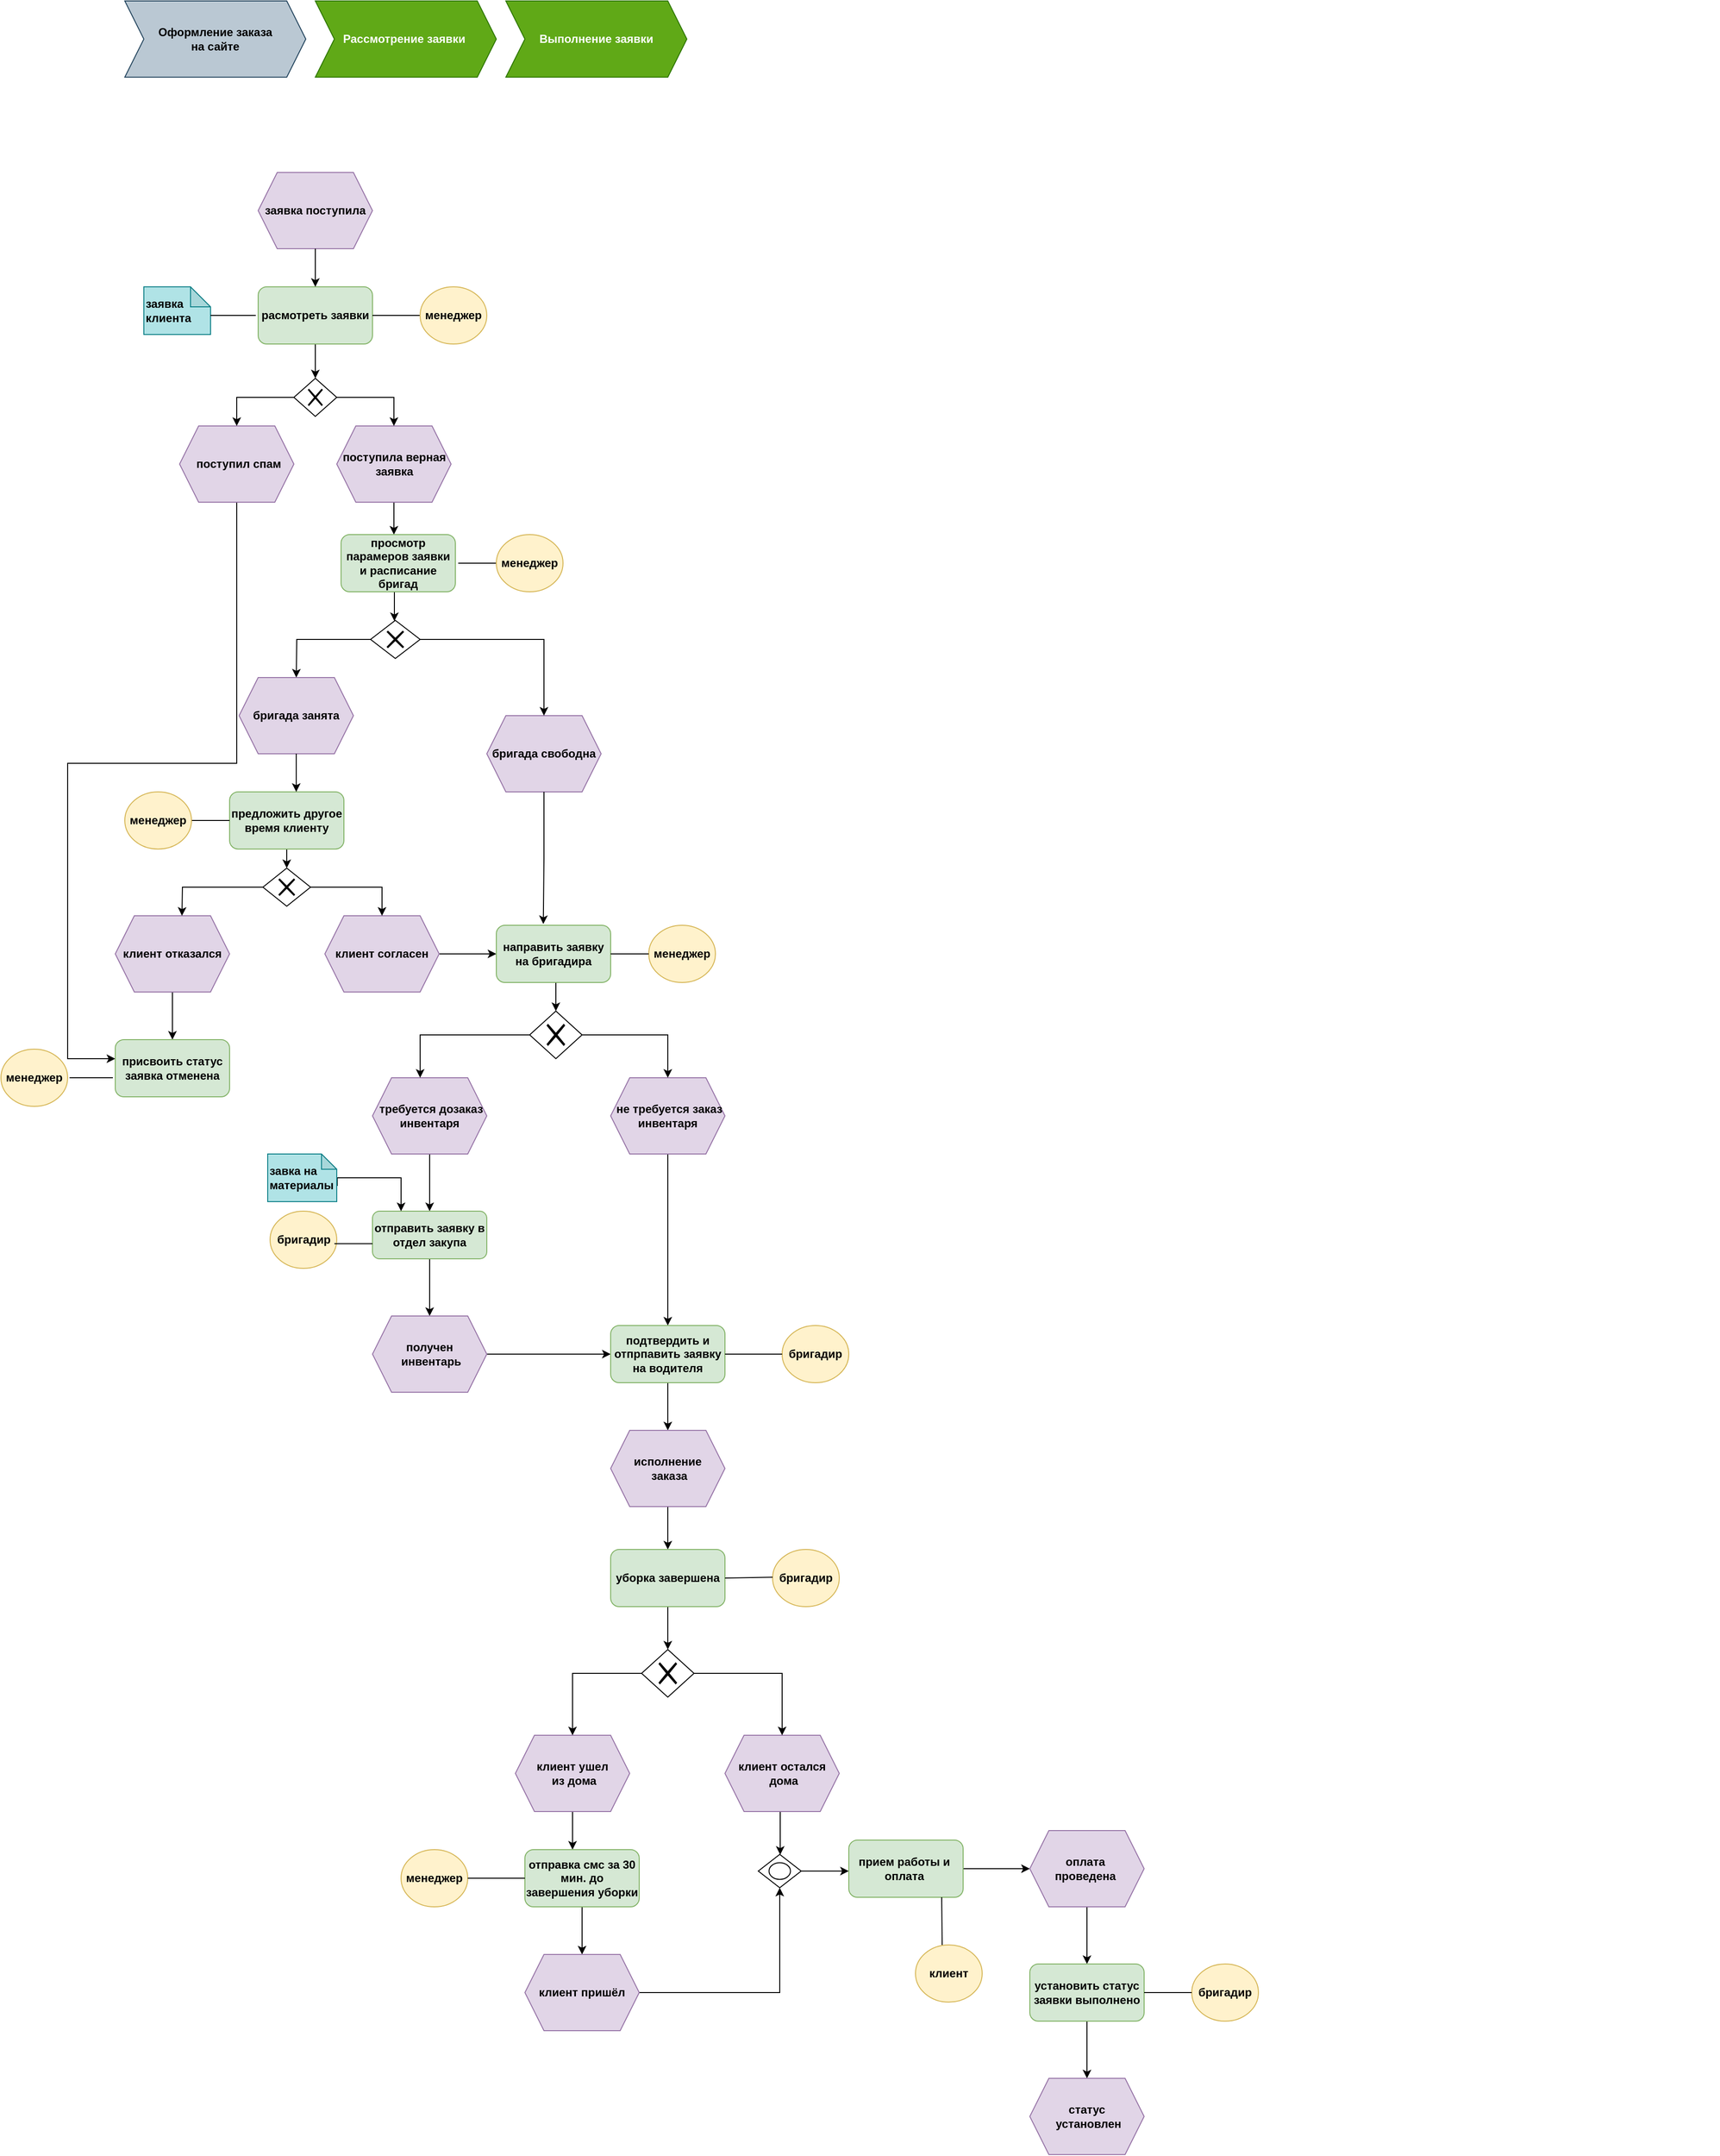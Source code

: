<mxfile version="25.0.1" pages="3">
  <diagram id="T_JlJ7YuFkPnzbs99BFe" name="EPC клининг">
    <mxGraphModel dx="3417" dy="2924" grid="1" gridSize="10" guides="1" tooltips="1" connect="1" arrows="1" fold="1" page="1" pageScale="1" pageWidth="827" pageHeight="1169" math="0" shadow="0">
      <root>
        <mxCell id="0" />
        <mxCell id="1" parent="0" />
        <mxCell id="84rn6jDBWOyITU6q0No7-1" value="&lt;b&gt;Оформление заказа &lt;br&gt;на сайте&lt;/b&gt;" style="shape=step;perimeter=stepPerimeter;whiteSpace=wrap;html=1;fixedSize=1;fillColor=#bac8d3;strokeColor=#23445d;" parent="1" vertex="1">
          <mxGeometry x="-640" y="-1130" width="190" height="80" as="geometry" />
        </mxCell>
        <mxCell id="84rn6jDBWOyITU6q0No7-2" value="&lt;b&gt;Рассмотрение заявки&amp;nbsp;&lt;/b&gt;" style="shape=step;perimeter=stepPerimeter;whiteSpace=wrap;html=1;fixedSize=1;fillColor=#60a917;fontColor=#ffffff;strokeColor=#2D7600;" parent="1" vertex="1">
          <mxGeometry x="-440" y="-1130" width="190" height="80" as="geometry" />
        </mxCell>
        <mxCell id="84rn6jDBWOyITU6q0No7-3" value="&lt;b&gt;Выполнение заявки&lt;/b&gt;" style="shape=step;perimeter=stepPerimeter;whiteSpace=wrap;html=1;fixedSize=1;fillColor=#60a917;strokeColor=#2D7600;fontColor=#ffffff;" parent="1" vertex="1">
          <mxGeometry x="-240" y="-1130" width="190" height="80" as="geometry" />
        </mxCell>
        <mxCell id="84rn6jDBWOyITU6q0No7-11" value="&lt;b&gt;заявка поступила&lt;/b&gt;" style="shape=hexagon;perimeter=hexagonPerimeter2;whiteSpace=wrap;html=1;fixedSize=1;strokeColor=#9673a6;fillColor=#e1d5e7;" parent="1" vertex="1">
          <mxGeometry x="-500" y="-950" width="120" height="80" as="geometry" />
        </mxCell>
        <mxCell id="i33cDD-x6CmDFARpjJHK-1" style="edgeStyle=orthogonalEdgeStyle;rounded=0;orthogonalLoop=1;jettySize=auto;html=1;entryX=0.5;entryY=0;entryDx=0;entryDy=0;" parent="1" source="84rn6jDBWOyITU6q0No7-12" target="WLGE5zU99HW_wf8TPF3n-3" edge="1">
          <mxGeometry relative="1" as="geometry" />
        </mxCell>
        <mxCell id="84rn6jDBWOyITU6q0No7-12" value="&lt;b&gt;расмотреть заявки&lt;/b&gt;" style="rounded=1;whiteSpace=wrap;html=1;strokeColor=#82b366;fillColor=#d5e8d4;" parent="1" vertex="1">
          <mxGeometry x="-500" y="-830" width="120" height="60" as="geometry" />
        </mxCell>
        <mxCell id="84rn6jDBWOyITU6q0No7-14" value="" style="endArrow=none;html=1;rounded=0;exitX=1;exitY=0.5;exitDx=0;exitDy=0;" parent="1" source="84rn6jDBWOyITU6q0No7-12" edge="1">
          <mxGeometry width="50" height="50" relative="1" as="geometry">
            <mxPoint x="-110" y="-840" as="sourcePoint" />
            <mxPoint x="-320" y="-800" as="targetPoint" />
          </mxGeometry>
        </mxCell>
        <mxCell id="84rn6jDBWOyITU6q0No7-15" value="&lt;b&gt;менеджер&lt;/b&gt;" style="ellipse;whiteSpace=wrap;html=1;fillColor=#fff2cc;strokeColor=#d6b656;" parent="1" vertex="1">
          <mxGeometry x="-330" y="-830" width="70" height="60" as="geometry" />
        </mxCell>
        <mxCell id="i33cDD-x6CmDFARpjJHK-49" style="edgeStyle=orthogonalEdgeStyle;rounded=0;orthogonalLoop=1;jettySize=auto;html=1;" parent="1" source="WLGE5zU99HW_wf8TPF3n-1" edge="1">
          <mxGeometry relative="1" as="geometry">
            <mxPoint x="-650" y="-20" as="targetPoint" />
            <Array as="points">
              <mxPoint x="-523" y="-330" />
              <mxPoint x="-700" y="-330" />
              <mxPoint x="-700" y="-20" />
            </Array>
          </mxGeometry>
        </mxCell>
        <mxCell id="WLGE5zU99HW_wf8TPF3n-1" value="&lt;b&gt;&amp;nbsp;поступил спам&lt;/b&gt;" style="shape=hexagon;perimeter=hexagonPerimeter2;whiteSpace=wrap;html=1;fixedSize=1;strokeColor=#9673a6;fillColor=#e1d5e7;" parent="1" vertex="1">
          <mxGeometry x="-582.5" y="-684" width="120" height="80" as="geometry" />
        </mxCell>
        <mxCell id="i33cDD-x6CmDFARpjJHK-6" style="edgeStyle=orthogonalEdgeStyle;rounded=0;orthogonalLoop=1;jettySize=auto;html=1;" parent="1" source="WLGE5zU99HW_wf8TPF3n-2" edge="1">
          <mxGeometry relative="1" as="geometry">
            <mxPoint x="-357.5" y="-570" as="targetPoint" />
          </mxGeometry>
        </mxCell>
        <mxCell id="WLGE5zU99HW_wf8TPF3n-2" value="&lt;b&gt;поступила верная заявка&lt;/b&gt;" style="shape=hexagon;perimeter=hexagonPerimeter2;whiteSpace=wrap;html=1;fixedSize=1;strokeColor=#9673a6;fillColor=#e1d5e7;" parent="1" vertex="1">
          <mxGeometry x="-417.5" y="-684" width="120" height="80" as="geometry" />
        </mxCell>
        <mxCell id="WLGE5zU99HW_wf8TPF3n-5" style="edgeStyle=orthogonalEdgeStyle;rounded=0;orthogonalLoop=1;jettySize=auto;html=1;entryX=0.5;entryY=0;entryDx=0;entryDy=0;" parent="1" source="WLGE5zU99HW_wf8TPF3n-3" target="WLGE5zU99HW_wf8TPF3n-2" edge="1">
          <mxGeometry relative="1" as="geometry">
            <Array as="points">
              <mxPoint x="-357.5" y="-714" />
            </Array>
          </mxGeometry>
        </mxCell>
        <mxCell id="WLGE5zU99HW_wf8TPF3n-7" style="edgeStyle=orthogonalEdgeStyle;rounded=0;orthogonalLoop=1;jettySize=auto;html=1;entryX=0.5;entryY=0;entryDx=0;entryDy=0;" parent="1" source="WLGE5zU99HW_wf8TPF3n-3" target="WLGE5zU99HW_wf8TPF3n-1" edge="1">
          <mxGeometry relative="1" as="geometry">
            <mxPoint x="-522.5" y="-709" as="targetPoint" />
            <Array as="points">
              <mxPoint x="-522.5" y="-714" />
            </Array>
          </mxGeometry>
        </mxCell>
        <mxCell id="WLGE5zU99HW_wf8TPF3n-3" value="&lt;span style=&quot;color: rgba(0, 0, 0, 0); font-family: monospace; font-size: 0px; text-align: start; background-color: rgb(251, 251, 251);&quot;&gt;%3CmxGraphModel%3E%3Croot%3E%3CmxCell%20id%3D%220%22%2F%3E%3CmxCell%20id%3D%221%22%20parent%3D%220%22%2F%3E%3CmxCell%20id%3D%222%22%20value%3D%22%D0%B7%D0%B0%D1%8F%D0%B2%D0%BA%D0%B0%20%D0%BF%D0%BE%D1%81%D1%82%D1%83%D0%BF%D0%B8%D0%BB%D0%B0%22%20style%3D%22shape%3Dhexagon%3Bperimeter%3DhexagonPerimeter2%3BwhiteSpace%3Dwrap%3Bhtml%3D1%3BfixedSize%3D1%3BstrokeColor%3D%239673a6%3BfillColor%3D%23e1d5e7%3B%22%20vertex%3D%221%22%20parent%3D%221%22%3E%3CmxGeometry%20x%3D%22490%22%20y%3D%22-1010%22%20width%3D%22120%22%20height%3D%2280%22%20as%3D%22geometry%22%2F%3E%3C%2FmxCell%3E%3C%2Froot%3E%3C%2FmxGraphModel%3E&lt;/span&gt;" style="shape=mxgraph.bpmn.shape;html=1;verticalLabelPosition=bottom;labelBackgroundColor=#ffffff;verticalAlign=top;align=center;perimeter=rhombusPerimeter;background=gateway;outlineConnect=0;outline=none;symbol=exclusiveGw;" parent="1" vertex="1">
          <mxGeometry x="-462.5" y="-734" width="45" height="40" as="geometry" />
        </mxCell>
        <mxCell id="i33cDD-x6CmDFARpjJHK-3" value="" style="endArrow=classic;html=1;rounded=0;" parent="1" edge="1">
          <mxGeometry width="50" height="50" relative="1" as="geometry">
            <mxPoint x="-440" y="-870" as="sourcePoint" />
            <mxPoint x="-440" y="-830" as="targetPoint" />
            <Array as="points">
              <mxPoint x="-440" y="-840" />
            </Array>
          </mxGeometry>
        </mxCell>
        <mxCell id="i33cDD-x6CmDFARpjJHK-22" value="" style="edgeStyle=orthogonalEdgeStyle;rounded=0;orthogonalLoop=1;jettySize=auto;html=1;" parent="1" source="i33cDD-x6CmDFARpjJHK-8" target="i33cDD-x6CmDFARpjJHK-21" edge="1">
          <mxGeometry relative="1" as="geometry">
            <Array as="points">
              <mxPoint x="-357" y="-490" />
              <mxPoint x="-357" y="-490" />
            </Array>
          </mxGeometry>
        </mxCell>
        <mxCell id="i33cDD-x6CmDFARpjJHK-8" value="&lt;b&gt;просмотр парамеров заявки и расписание бригад&lt;/b&gt;" style="rounded=1;whiteSpace=wrap;html=1;strokeColor=#82b366;fillColor=#d5e8d4;" parent="1" vertex="1">
          <mxGeometry x="-413" y="-570" width="120" height="60" as="geometry" />
        </mxCell>
        <mxCell id="i33cDD-x6CmDFARpjJHK-10" value="" style="endArrow=none;html=1;rounded=0;" parent="1" edge="1">
          <mxGeometry width="50" height="50" relative="1" as="geometry">
            <mxPoint x="-290" y="-540" as="sourcePoint" />
            <mxPoint x="-250" y="-540" as="targetPoint" />
          </mxGeometry>
        </mxCell>
        <mxCell id="i33cDD-x6CmDFARpjJHK-11" value="&lt;div&gt;&lt;b&gt;бригада занята&lt;/b&gt;&lt;/div&gt;" style="shape=hexagon;perimeter=hexagonPerimeter2;whiteSpace=wrap;html=1;fixedSize=1;strokeColor=#9673a6;fillColor=#e1d5e7;" parent="1" vertex="1">
          <mxGeometry x="-520" y="-420" width="120" height="80" as="geometry" />
        </mxCell>
        <mxCell id="i33cDD-x6CmDFARpjJHK-12" value="&lt;b&gt;бригада свободна&lt;/b&gt;" style="shape=hexagon;perimeter=hexagonPerimeter2;whiteSpace=wrap;html=1;fixedSize=1;strokeColor=#9673a6;fillColor=#e1d5e7;" parent="1" vertex="1">
          <mxGeometry x="-260" y="-380" width="120" height="80" as="geometry" />
        </mxCell>
        <mxCell id="i33cDD-x6CmDFARpjJHK-26" style="edgeStyle=orthogonalEdgeStyle;rounded=0;orthogonalLoop=1;jettySize=auto;html=1;entryX=0.5;entryY=0;entryDx=0;entryDy=0;" parent="1" source="i33cDD-x6CmDFARpjJHK-21" target="i33cDD-x6CmDFARpjJHK-12" edge="1">
          <mxGeometry relative="1" as="geometry">
            <mxPoint x="-260" y="-430" as="targetPoint" />
            <Array as="points">
              <mxPoint x="-200" y="-460" />
              <mxPoint x="-200" y="-420" />
            </Array>
          </mxGeometry>
        </mxCell>
        <mxCell id="i33cDD-x6CmDFARpjJHK-27" style="edgeStyle=orthogonalEdgeStyle;rounded=0;orthogonalLoop=1;jettySize=auto;html=1;" parent="1" source="i33cDD-x6CmDFARpjJHK-21" edge="1">
          <mxGeometry relative="1" as="geometry">
            <mxPoint x="-460" y="-420" as="targetPoint" />
          </mxGeometry>
        </mxCell>
        <mxCell id="i33cDD-x6CmDFARpjJHK-21" value="" style="shape=mxgraph.bpmn.shape;html=1;verticalLabelPosition=bottom;labelBackgroundColor=#ffffff;verticalAlign=top;align=center;perimeter=rhombusPerimeter;background=gateway;outlineConnect=0;outline=none;symbol=exclusiveGw;" parent="1" vertex="1">
          <mxGeometry x="-382" y="-480" width="52" height="40" as="geometry" />
        </mxCell>
        <mxCell id="i33cDD-x6CmDFARpjJHK-41" style="edgeStyle=orthogonalEdgeStyle;rounded=0;orthogonalLoop=1;jettySize=auto;html=1;" parent="1" source="i33cDD-x6CmDFARpjJHK-28" edge="1">
          <mxGeometry relative="1" as="geometry">
            <mxPoint x="-470" y="-220" as="targetPoint" />
          </mxGeometry>
        </mxCell>
        <mxCell id="i33cDD-x6CmDFARpjJHK-28" value="&lt;b&gt;предложить другое время клиенту&lt;/b&gt;" style="rounded=1;whiteSpace=wrap;html=1;strokeColor=#82b366;fillColor=#d5e8d4;" parent="1" vertex="1">
          <mxGeometry x="-530" y="-300" width="120" height="60" as="geometry" />
        </mxCell>
        <mxCell id="i33cDD-x6CmDFARpjJHK-37" value="" style="endArrow=none;html=1;rounded=0;exitX=1;exitY=0.5;exitDx=0;exitDy=0;" parent="1" edge="1">
          <mxGeometry width="50" height="50" relative="1" as="geometry">
            <mxPoint x="-582.5" y="-270" as="sourcePoint" />
            <mxPoint x="-530" y="-270" as="targetPoint" />
            <Array as="points" />
          </mxGeometry>
        </mxCell>
        <mxCell id="i33cDD-x6CmDFARpjJHK-38" style="edgeStyle=orthogonalEdgeStyle;rounded=0;orthogonalLoop=1;jettySize=auto;html=1;entryX=0.583;entryY=0;entryDx=0;entryDy=0;entryPerimeter=0;" parent="1" source="i33cDD-x6CmDFARpjJHK-11" target="i33cDD-x6CmDFARpjJHK-28" edge="1">
          <mxGeometry relative="1" as="geometry" />
        </mxCell>
        <mxCell id="APem-zlBC7yvItlj1Ssv-6" value="" style="edgeStyle=orthogonalEdgeStyle;rounded=0;orthogonalLoop=1;jettySize=auto;html=1;" parent="1" source="i33cDD-x6CmDFARpjJHK-39" target="i33cDD-x6CmDFARpjJHK-47" edge="1">
          <mxGeometry relative="1" as="geometry" />
        </mxCell>
        <mxCell id="i33cDD-x6CmDFARpjJHK-39" value="&lt;b&gt;клиент отказался&lt;/b&gt;" style="shape=hexagon;perimeter=hexagonPerimeter2;whiteSpace=wrap;html=1;fixedSize=1;strokeColor=#9673a6;fillColor=#e1d5e7;" parent="1" vertex="1">
          <mxGeometry x="-650" y="-170" width="120" height="80" as="geometry" />
        </mxCell>
        <mxCell id="APem-zlBC7yvItlj1Ssv-36" style="edgeStyle=orthogonalEdgeStyle;rounded=0;orthogonalLoop=1;jettySize=auto;html=1;exitX=1;exitY=0.5;exitDx=0;exitDy=0;entryX=0;entryY=0.5;entryDx=0;entryDy=0;" parent="1" source="i33cDD-x6CmDFARpjJHK-40" target="APem-zlBC7yvItlj1Ssv-4" edge="1">
          <mxGeometry relative="1" as="geometry" />
        </mxCell>
        <mxCell id="i33cDD-x6CmDFARpjJHK-40" value="&lt;b&gt;клиент согласен&lt;/b&gt;" style="shape=hexagon;perimeter=hexagonPerimeter2;whiteSpace=wrap;html=1;fixedSize=1;strokeColor=#9673a6;fillColor=#e1d5e7;" parent="1" vertex="1">
          <mxGeometry x="-430" y="-170" width="120" height="80" as="geometry" />
        </mxCell>
        <mxCell id="i33cDD-x6CmDFARpjJHK-43" style="edgeStyle=orthogonalEdgeStyle;rounded=0;orthogonalLoop=1;jettySize=auto;html=1;entryX=0.5;entryY=0;entryDx=0;entryDy=0;" parent="1" source="i33cDD-x6CmDFARpjJHK-42" target="i33cDD-x6CmDFARpjJHK-40" edge="1">
          <mxGeometry relative="1" as="geometry" />
        </mxCell>
        <mxCell id="i33cDD-x6CmDFARpjJHK-46" style="edgeStyle=orthogonalEdgeStyle;rounded=0;orthogonalLoop=1;jettySize=auto;html=1;" parent="1" source="i33cDD-x6CmDFARpjJHK-42" edge="1">
          <mxGeometry relative="1" as="geometry">
            <mxPoint x="-580" y="-170" as="targetPoint" />
          </mxGeometry>
        </mxCell>
        <mxCell id="i33cDD-x6CmDFARpjJHK-42" value="" style="shape=mxgraph.bpmn.shape;html=1;verticalLabelPosition=bottom;labelBackgroundColor=#ffffff;verticalAlign=top;align=center;perimeter=rhombusPerimeter;background=gateway;outlineConnect=0;outline=none;symbol=exclusiveGw;" parent="1" vertex="1">
          <mxGeometry x="-495" y="-220" width="50" height="40" as="geometry" />
        </mxCell>
        <mxCell id="i33cDD-x6CmDFARpjJHK-47" value="&lt;b&gt;присвоить статус заявка отменена&lt;/b&gt;" style="rounded=1;whiteSpace=wrap;html=1;strokeColor=#82b366;fillColor=#d5e8d4;" parent="1" vertex="1">
          <mxGeometry x="-650" y="-40" width="120" height="60" as="geometry" />
        </mxCell>
        <mxCell id="APem-zlBC7yvItlj1Ssv-40" style="edgeStyle=orthogonalEdgeStyle;rounded=0;orthogonalLoop=1;jettySize=auto;html=1;exitX=0.5;exitY=1;exitDx=0;exitDy=0;entryX=0.5;entryY=0;entryDx=0;entryDy=0;" parent="1" source="APem-zlBC7yvItlj1Ssv-4" target="APem-zlBC7yvItlj1Ssv-39" edge="1">
          <mxGeometry relative="1" as="geometry" />
        </mxCell>
        <mxCell id="APem-zlBC7yvItlj1Ssv-4" value="направить заявку на бригадира" style="rounded=1;whiteSpace=wrap;html=1;strokeColor=#82b366;fillColor=#d5e8d4;fontStyle=1" parent="1" vertex="1">
          <mxGeometry x="-250" y="-160" width="120" height="60" as="geometry" />
        </mxCell>
        <mxCell id="APem-zlBC7yvItlj1Ssv-10" value="" style="endArrow=none;html=1;rounded=0;" parent="1" edge="1">
          <mxGeometry width="50" height="50" relative="1" as="geometry">
            <mxPoint x="-705" y="-5" as="sourcePoint" />
            <mxPoint x="-700.74" y="-1.323" as="targetPoint" />
            <Array as="points">
              <mxPoint x="-710" />
            </Array>
          </mxGeometry>
        </mxCell>
        <mxCell id="APem-zlBC7yvItlj1Ssv-11" value="" style="endArrow=none;html=1;rounded=0;" parent="1" edge="1">
          <mxGeometry width="50" height="50" relative="1" as="geometry">
            <mxPoint x="-698" as="sourcePoint" />
            <mxPoint x="-652.5" as="targetPoint" />
          </mxGeometry>
        </mxCell>
        <mxCell id="APem-zlBC7yvItlj1Ssv-13" value="&lt;b&gt;менеджер&lt;/b&gt;" style="ellipse;whiteSpace=wrap;html=1;fillColor=#fff2cc;strokeColor=#d6b656;" parent="1" vertex="1">
          <mxGeometry x="-250" y="-570" width="70" height="60" as="geometry" />
        </mxCell>
        <mxCell id="APem-zlBC7yvItlj1Ssv-14" value="&lt;b&gt;менеджер&lt;/b&gt;" style="ellipse;whiteSpace=wrap;html=1;fillColor=#fff2cc;strokeColor=#d6b656;" parent="1" vertex="1">
          <mxGeometry x="-770" y="-30" width="70" height="60" as="geometry" />
        </mxCell>
        <mxCell id="APem-zlBC7yvItlj1Ssv-15" value="&lt;b&gt;менеджер&lt;/b&gt;" style="ellipse;whiteSpace=wrap;html=1;fillColor=#fff2cc;strokeColor=#d6b656;" parent="1" vertex="1">
          <mxGeometry x="-90" y="-160" width="70" height="60" as="geometry" />
        </mxCell>
        <mxCell id="APem-zlBC7yvItlj1Ssv-16" value="&lt;b&gt;менеджер&lt;/b&gt;" style="ellipse;whiteSpace=wrap;html=1;fillColor=#fff2cc;strokeColor=#d6b656;" parent="1" vertex="1">
          <mxGeometry x="-640" y="-300" width="70" height="60" as="geometry" />
        </mxCell>
        <mxCell id="APem-zlBC7yvItlj1Ssv-24" value="&lt;b&gt;заявка клиента&lt;/b&gt;" style="shape=note;whiteSpace=wrap;html=1;backgroundOutline=1;darkOpacity=0.05;size=21;fillColor=#b0e3e6;strokeColor=#0e8088;align=left;" parent="1" vertex="1">
          <mxGeometry x="-620" y="-830" width="70" height="50" as="geometry" />
        </mxCell>
        <mxCell id="APem-zlBC7yvItlj1Ssv-26" value="" style="endArrow=none;html=1;rounded=0;" parent="1" edge="1">
          <mxGeometry width="50" height="50" relative="1" as="geometry">
            <mxPoint x="-550" y="-800" as="sourcePoint" />
            <mxPoint x="-502.5" y="-800" as="targetPoint" />
          </mxGeometry>
        </mxCell>
        <mxCell id="APem-zlBC7yvItlj1Ssv-28" value="" style="endArrow=none;html=1;rounded=0;exitX=1;exitY=0.5;exitDx=0;exitDy=0;exitPerimeter=0;entryX=0;entryY=0.5;entryDx=0;entryDy=0;" parent="1" source="APem-zlBC7yvItlj1Ssv-4" target="APem-zlBC7yvItlj1Ssv-15" edge="1">
          <mxGeometry width="50" height="50" relative="1" as="geometry">
            <mxPoint x="-160" y="-250" as="sourcePoint" />
            <mxPoint x="-130" y="-250" as="targetPoint" />
            <Array as="points" />
          </mxGeometry>
        </mxCell>
        <mxCell id="APem-zlBC7yvItlj1Ssv-29" style="edgeStyle=orthogonalEdgeStyle;rounded=0;orthogonalLoop=1;jettySize=auto;html=1;entryX=0.411;entryY=-0.022;entryDx=0;entryDy=0;entryPerimeter=0;" parent="1" source="i33cDD-x6CmDFARpjJHK-12" target="APem-zlBC7yvItlj1Ssv-4" edge="1">
          <mxGeometry relative="1" as="geometry" />
        </mxCell>
        <mxCell id="APem-zlBC7yvItlj1Ssv-31" value="&lt;b&gt;бригадир&lt;/b&gt;" style="ellipse;whiteSpace=wrap;html=1;fillColor=#fff2cc;strokeColor=#d6b656;" parent="1" vertex="1">
          <mxGeometry x="40" y="495" width="70" height="60" as="geometry" />
        </mxCell>
        <mxCell id="APem-zlBC7yvItlj1Ssv-33" value="&lt;b&gt;менеджер&lt;/b&gt;" style="ellipse;whiteSpace=wrap;html=1;fillColor=#fff2cc;strokeColor=#d6b656;" parent="1" vertex="1">
          <mxGeometry x="-350" y="810" width="70" height="60" as="geometry" />
        </mxCell>
        <mxCell id="APem-zlBC7yvItlj1Ssv-35" style="edgeStyle=orthogonalEdgeStyle;rounded=0;orthogonalLoop=1;jettySize=auto;html=1;exitX=0.5;exitY=1;exitDx=0;exitDy=0;" parent="1" edge="1">
          <mxGeometry relative="1" as="geometry">
            <mxPoint x="1025" y="210" as="sourcePoint" />
            <mxPoint x="1025" y="210" as="targetPoint" />
          </mxGeometry>
        </mxCell>
        <mxCell id="APem-zlBC7yvItlj1Ssv-44" style="edgeStyle=orthogonalEdgeStyle;rounded=0;orthogonalLoop=1;jettySize=auto;html=1;exitX=0.5;exitY=1;exitDx=0;exitDy=0;entryX=0.5;entryY=0;entryDx=0;entryDy=0;" parent="1" source="APem-zlBC7yvItlj1Ssv-37" target="APem-zlBC7yvItlj1Ssv-43" edge="1">
          <mxGeometry relative="1" as="geometry" />
        </mxCell>
        <mxCell id="APem-zlBC7yvItlj1Ssv-37" value="&amp;nbsp;требуется дозаказ инвентаря" style="shape=hexagon;perimeter=hexagonPerimeter2;whiteSpace=wrap;html=1;fixedSize=1;strokeColor=#9673a6;fillColor=#e1d5e7;fontStyle=1" parent="1" vertex="1">
          <mxGeometry x="-380" width="120" height="80" as="geometry" />
        </mxCell>
        <mxCell id="BPG9rarDS-CA3mD9ri3A-4" style="edgeStyle=orthogonalEdgeStyle;rounded=0;orthogonalLoop=1;jettySize=auto;html=1;entryX=0.5;entryY=0;entryDx=0;entryDy=0;" parent="1" source="APem-zlBC7yvItlj1Ssv-38" target="BPG9rarDS-CA3mD9ri3A-2" edge="1">
          <mxGeometry relative="1" as="geometry" />
        </mxCell>
        <mxCell id="APem-zlBC7yvItlj1Ssv-38" value="&amp;nbsp;не требуется заказ инвентаря" style="shape=hexagon;perimeter=hexagonPerimeter2;whiteSpace=wrap;html=1;fixedSize=1;strokeColor=#9673a6;fillColor=#e1d5e7;fontStyle=1" parent="1" vertex="1">
          <mxGeometry x="-130" width="120" height="80" as="geometry" />
        </mxCell>
        <mxCell id="APem-zlBC7yvItlj1Ssv-41" style="edgeStyle=orthogonalEdgeStyle;rounded=0;orthogonalLoop=1;jettySize=auto;html=1;exitX=1;exitY=0.5;exitDx=0;exitDy=0;entryX=0.5;entryY=0;entryDx=0;entryDy=0;" parent="1" source="APem-zlBC7yvItlj1Ssv-39" target="APem-zlBC7yvItlj1Ssv-38" edge="1">
          <mxGeometry relative="1" as="geometry" />
        </mxCell>
        <mxCell id="APem-zlBC7yvItlj1Ssv-42" style="edgeStyle=orthogonalEdgeStyle;rounded=0;orthogonalLoop=1;jettySize=auto;html=1;exitX=0;exitY=0.5;exitDx=0;exitDy=0;entryX=0.417;entryY=0;entryDx=0;entryDy=0;entryPerimeter=0;" parent="1" source="APem-zlBC7yvItlj1Ssv-39" target="APem-zlBC7yvItlj1Ssv-37" edge="1">
          <mxGeometry relative="1" as="geometry">
            <mxPoint x="-320" y="-10" as="targetPoint" />
          </mxGeometry>
        </mxCell>
        <mxCell id="APem-zlBC7yvItlj1Ssv-39" value="&lt;span style=&quot;color: rgba(0, 0, 0, 0); font-family: monospace; font-size: 0px; text-align: start; background-color: rgb(251, 251, 251);&quot;&gt;%3CmxGraphModel%3E%3Croot%3E%3CmxCell%20id%3D%220%22%2F%3E%3CmxCell%20id%3D%221%22%20parent%3D%220%22%2F%3E%3CmxCell%20id%3D%222%22%20value%3D%22%D0%B7%D0%B0%D1%8F%D0%B2%D0%BA%D0%B0%20%D0%BF%D0%BE%D1%81%D1%82%D1%83%D0%BF%D0%B8%D0%BB%D0%B0%22%20style%3D%22shape%3Dhexagon%3Bperimeter%3DhexagonPerimeter2%3BwhiteSpace%3Dwrap%3Bhtml%3D1%3BfixedSize%3D1%3BstrokeColor%3D%239673a6%3BfillColor%3D%23e1d5e7%3B%22%20vertex%3D%221%22%20parent%3D%221%22%3E%3CmxGeometry%20x%3D%22490%22%20y%3D%22-1010%22%20width%3D%22120%22%20height%3D%2280%22%20as%3D%22geometry%22%2F%3E%3C%2FmxCell%3E%3C%2Froot%3E%3C%2FmxGraphModel%3E&lt;/span&gt;" style="shape=mxgraph.bpmn.shape;html=1;verticalLabelPosition=bottom;labelBackgroundColor=#ffffff;verticalAlign=top;align=center;perimeter=rhombusPerimeter;background=gateway;outlineConnect=0;outline=none;symbol=exclusiveGw;" parent="1" vertex="1">
          <mxGeometry x="-215" y="-70" width="55" height="50" as="geometry" />
        </mxCell>
        <mxCell id="APem-zlBC7yvItlj1Ssv-53" style="edgeStyle=orthogonalEdgeStyle;rounded=0;orthogonalLoop=1;jettySize=auto;html=1;" parent="1" source="APem-zlBC7yvItlj1Ssv-43" edge="1">
          <mxGeometry relative="1" as="geometry">
            <mxPoint x="-320" y="250" as="targetPoint" />
          </mxGeometry>
        </mxCell>
        <mxCell id="APem-zlBC7yvItlj1Ssv-43" value="&lt;b&gt;отправить заявку в отдел закупа&lt;/b&gt;" style="rounded=1;whiteSpace=wrap;html=1;strokeColor=#82b366;fillColor=#d5e8d4;" parent="1" vertex="1">
          <mxGeometry x="-380" y="140" width="120" height="50" as="geometry" />
        </mxCell>
        <mxCell id="APem-zlBC7yvItlj1Ssv-46" value="бригадир" style="ellipse;whiteSpace=wrap;html=1;fillColor=#fff2cc;strokeColor=#d6b656;fontStyle=1" parent="1" vertex="1">
          <mxGeometry x="-487.5" y="140" width="70" height="60" as="geometry" />
        </mxCell>
        <mxCell id="APem-zlBC7yvItlj1Ssv-47" value="" style="endArrow=none;html=1;rounded=0;" parent="1" edge="1">
          <mxGeometry width="50" height="50" relative="1" as="geometry">
            <mxPoint x="-400" y="174.17" as="sourcePoint" />
            <mxPoint x="-380" y="174.17" as="targetPoint" />
            <Array as="points">
              <mxPoint x="-420" y="174.17" />
            </Array>
          </mxGeometry>
        </mxCell>
        <mxCell id="APem-zlBC7yvItlj1Ssv-52" style="edgeStyle=orthogonalEdgeStyle;rounded=0;orthogonalLoop=1;jettySize=auto;html=1;exitX=0;exitY=0;exitDx=67.5;exitDy=33;exitPerimeter=0;entryX=0.25;entryY=0;entryDx=0;entryDy=0;" parent="1" source="APem-zlBC7yvItlj1Ssv-48" target="APem-zlBC7yvItlj1Ssv-43" edge="1">
          <mxGeometry relative="1" as="geometry">
            <Array as="points">
              <mxPoint x="-417" y="105" />
              <mxPoint x="-350" y="105" />
            </Array>
          </mxGeometry>
        </mxCell>
        <mxCell id="APem-zlBC7yvItlj1Ssv-48" value="&lt;b&gt;завка на материалы&lt;/b&gt;" style="shape=note;whiteSpace=wrap;html=1;backgroundOutline=1;darkOpacity=0.05;size=16;fillColor=#b0e3e6;strokeColor=#0e8088;align=left;" parent="1" vertex="1">
          <mxGeometry x="-490" y="80" width="72.5" height="50" as="geometry" />
        </mxCell>
        <mxCell id="BPG9rarDS-CA3mD9ri3A-1" style="edgeStyle=orthogonalEdgeStyle;rounded=0;orthogonalLoop=1;jettySize=auto;html=1;entryX=0;entryY=0.5;entryDx=0;entryDy=0;" parent="1" source="APem-zlBC7yvItlj1Ssv-55" target="BPG9rarDS-CA3mD9ri3A-2" edge="1">
          <mxGeometry relative="1" as="geometry">
            <mxPoint x="-150" y="290" as="targetPoint" />
          </mxGeometry>
        </mxCell>
        <mxCell id="APem-zlBC7yvItlj1Ssv-55" value="&lt;b&gt;получен&lt;br&gt;&amp;nbsp;инвентарь&lt;/b&gt;" style="shape=hexagon;perimeter=hexagonPerimeter2;whiteSpace=wrap;html=1;fixedSize=1;strokeColor=#9673a6;fillColor=#e1d5e7;" parent="1" vertex="1">
          <mxGeometry x="-380" y="250" width="120" height="80" as="geometry" />
        </mxCell>
        <mxCell id="BPG9rarDS-CA3mD9ri3A-25" style="edgeStyle=orthogonalEdgeStyle;rounded=0;orthogonalLoop=1;jettySize=auto;html=1;exitX=0.5;exitY=1;exitDx=0;exitDy=0;" parent="1" source="BPG9rarDS-CA3mD9ri3A-2" edge="1">
          <mxGeometry relative="1" as="geometry">
            <mxPoint x="-70" y="370" as="targetPoint" />
          </mxGeometry>
        </mxCell>
        <mxCell id="BPG9rarDS-CA3mD9ri3A-2" value="&lt;b&gt;подтвердить и отпрпавить заявку на водителя&lt;/b&gt;" style="rounded=1;whiteSpace=wrap;html=1;strokeColor=#82b366;fillColor=#d5e8d4;" parent="1" vertex="1">
          <mxGeometry x="-130" y="260" width="120" height="60" as="geometry" />
        </mxCell>
        <mxCell id="BPG9rarDS-CA3mD9ri3A-14" style="edgeStyle=orthogonalEdgeStyle;rounded=0;orthogonalLoop=1;jettySize=auto;html=1;entryX=0.5;entryY=0;entryDx=0;entryDy=0;" parent="1" source="BPG9rarDS-CA3mD9ri3A-6" target="BPG9rarDS-CA3mD9ri3A-13" edge="1">
          <mxGeometry relative="1" as="geometry" />
        </mxCell>
        <mxCell id="BPG9rarDS-CA3mD9ri3A-6" value="&lt;b&gt;исполнение&lt;br&gt;&amp;nbsp;заказа&lt;/b&gt;" style="shape=hexagon;perimeter=hexagonPerimeter2;whiteSpace=wrap;html=1;fixedSize=1;strokeColor=#9673a6;fillColor=#e1d5e7;" parent="1" vertex="1">
          <mxGeometry x="-130" y="370" width="120" height="80" as="geometry" />
        </mxCell>
        <mxCell id="BPG9rarDS-CA3mD9ri3A-7" value="бригадир" style="ellipse;whiteSpace=wrap;html=1;fillColor=#fff2cc;strokeColor=#d6b656;fontStyle=1" parent="1" vertex="1">
          <mxGeometry x="50" y="260" width="70" height="60" as="geometry" />
        </mxCell>
        <mxCell id="BPG9rarDS-CA3mD9ri3A-9" value="" style="endArrow=none;html=1;rounded=0;entryX=0;entryY=0.5;entryDx=0;entryDy=0;" parent="1" target="BPG9rarDS-CA3mD9ri3A-7" edge="1">
          <mxGeometry width="50" height="50" relative="1" as="geometry">
            <mxPoint x="-10" y="290" as="sourcePoint" />
            <mxPoint x="20" y="270" as="targetPoint" />
          </mxGeometry>
        </mxCell>
        <mxCell id="BPG9rarDS-CA3mD9ri3A-20" style="edgeStyle=orthogonalEdgeStyle;rounded=0;orthogonalLoop=1;jettySize=auto;html=1;" parent="1" source="BPG9rarDS-CA3mD9ri3A-13" edge="1">
          <mxGeometry relative="1" as="geometry">
            <mxPoint x="-70" y="600" as="targetPoint" />
          </mxGeometry>
        </mxCell>
        <mxCell id="BPG9rarDS-CA3mD9ri3A-13" value="&lt;b&gt;уборка завершена&lt;/b&gt;" style="rounded=1;whiteSpace=wrap;html=1;strokeColor=#82b366;fillColor=#d5e8d4;" parent="1" vertex="1">
          <mxGeometry x="-130" y="495" width="120" height="60" as="geometry" />
        </mxCell>
        <mxCell id="BPG9rarDS-CA3mD9ri3A-15" value="" style="endArrow=none;html=1;rounded=0;exitX=1;exitY=0.5;exitDx=0;exitDy=0;" parent="1" source="BPG9rarDS-CA3mD9ri3A-13" edge="1">
          <mxGeometry width="50" height="50" relative="1" as="geometry">
            <mxPoint x="-10" y="520" as="sourcePoint" />
            <mxPoint x="40" y="524.17" as="targetPoint" />
          </mxGeometry>
        </mxCell>
        <mxCell id="BPG9rarDS-CA3mD9ri3A-27" style="edgeStyle=orthogonalEdgeStyle;rounded=0;orthogonalLoop=1;jettySize=auto;html=1;" parent="1" source="BPG9rarDS-CA3mD9ri3A-18" edge="1">
          <mxGeometry relative="1" as="geometry">
            <mxPoint x="-170" y="810" as="targetPoint" />
          </mxGeometry>
        </mxCell>
        <mxCell id="BPG9rarDS-CA3mD9ri3A-18" value="клиент ушел&lt;div&gt;&amp;nbsp;из дома&lt;/div&gt;" style="shape=hexagon;perimeter=hexagonPerimeter2;whiteSpace=wrap;html=1;fixedSize=1;strokeColor=#9673a6;fillColor=#e1d5e7;fontStyle=1" parent="1" vertex="1">
          <mxGeometry x="-230" y="690" width="120" height="80" as="geometry" />
        </mxCell>
        <mxCell id="BPG9rarDS-CA3mD9ri3A-29" style="edgeStyle=orthogonalEdgeStyle;rounded=0;orthogonalLoop=1;jettySize=auto;html=1;" parent="1" source="BPG9rarDS-CA3mD9ri3A-19" edge="1" target="Kjo5d8-wIT8jNFyKFBqK-12">
          <mxGeometry relative="1" as="geometry">
            <mxPoint x="50" y="810" as="targetPoint" />
            <Array as="points">
              <mxPoint x="48" y="780" />
              <mxPoint x="48" y="780" />
            </Array>
          </mxGeometry>
        </mxCell>
        <mxCell id="BPG9rarDS-CA3mD9ri3A-19" value="клиент остался&lt;div&gt;&amp;nbsp;дома&lt;/div&gt;" style="shape=hexagon;perimeter=hexagonPerimeter2;whiteSpace=wrap;html=1;fixedSize=1;strokeColor=#9673a6;fillColor=#e1d5e7;fontStyle=1" parent="1" vertex="1">
          <mxGeometry x="-10" y="690" width="120" height="80" as="geometry" />
        </mxCell>
        <mxCell id="BPG9rarDS-CA3mD9ri3A-22" style="edgeStyle=orthogonalEdgeStyle;rounded=0;orthogonalLoop=1;jettySize=auto;html=1;entryX=0.5;entryY=0;entryDx=0;entryDy=0;" parent="1" source="BPG9rarDS-CA3mD9ri3A-21" target="BPG9rarDS-CA3mD9ri3A-19" edge="1">
          <mxGeometry relative="1" as="geometry">
            <Array as="points">
              <mxPoint x="50" y="625" />
            </Array>
          </mxGeometry>
        </mxCell>
        <mxCell id="GPQHW2iuNRQqBIiZ217G-3" style="edgeStyle=orthogonalEdgeStyle;rounded=0;orthogonalLoop=1;jettySize=auto;html=1;entryX=0.5;entryY=0;entryDx=0;entryDy=0;" parent="1" source="BPG9rarDS-CA3mD9ri3A-21" target="BPG9rarDS-CA3mD9ri3A-18" edge="1">
          <mxGeometry relative="1" as="geometry" />
        </mxCell>
        <mxCell id="BPG9rarDS-CA3mD9ri3A-21" value="" style="shape=mxgraph.bpmn.shape;html=1;verticalLabelPosition=bottom;labelBackgroundColor=#ffffff;verticalAlign=top;align=center;perimeter=rhombusPerimeter;background=gateway;outlineConnect=0;outline=none;symbol=exclusiveGw;" parent="1" vertex="1">
          <mxGeometry x="-97.5" y="600" width="55" height="50" as="geometry" />
        </mxCell>
        <mxCell id="BPG9rarDS-CA3mD9ri3A-31" style="edgeStyle=orthogonalEdgeStyle;rounded=0;orthogonalLoop=1;jettySize=auto;html=1;" parent="1" source="BPG9rarDS-CA3mD9ri3A-28" edge="1">
          <mxGeometry relative="1" as="geometry">
            <mxPoint x="-160" y="920" as="targetPoint" />
          </mxGeometry>
        </mxCell>
        <mxCell id="BPG9rarDS-CA3mD9ri3A-28" value="&lt;b&gt;отправка смс за 30 мин. до завершения уборки&lt;/b&gt;" style="rounded=1;whiteSpace=wrap;html=1;strokeColor=#82b366;fillColor=#d5e8d4;" parent="1" vertex="1">
          <mxGeometry x="-220" y="810" width="120" height="60" as="geometry" />
        </mxCell>
        <mxCell id="BPG9rarDS-CA3mD9ri3A-32" value="" style="endArrow=none;html=1;rounded=0;" parent="1" edge="1">
          <mxGeometry width="50" height="50" relative="1" as="geometry">
            <mxPoint x="-280" y="840" as="sourcePoint" />
            <mxPoint x="-220" y="840" as="targetPoint" />
          </mxGeometry>
        </mxCell>
        <mxCell id="GPQHW2iuNRQqBIiZ217G-4" style="edgeStyle=orthogonalEdgeStyle;rounded=0;orthogonalLoop=1;jettySize=auto;html=1;entryX=0.5;entryY=1;entryDx=0;entryDy=0;" parent="1" source="GPQHW2iuNRQqBIiZ217G-1" target="Kjo5d8-wIT8jNFyKFBqK-12" edge="1">
          <mxGeometry relative="1" as="geometry">
            <mxPoint x="50" y="870" as="targetPoint" />
          </mxGeometry>
        </mxCell>
        <mxCell id="GPQHW2iuNRQqBIiZ217G-1" value="клиент пришёл" style="shape=hexagon;perimeter=hexagonPerimeter2;whiteSpace=wrap;html=1;fixedSize=1;strokeColor=#9673a6;fillColor=#e1d5e7;fontStyle=1" parent="1" vertex="1">
          <mxGeometry x="-220" y="920" width="120" height="80" as="geometry" />
        </mxCell>
        <mxCell id="Kjo5d8-wIT8jNFyKFBqK-14" style="edgeStyle=orthogonalEdgeStyle;rounded=0;orthogonalLoop=1;jettySize=auto;html=1;" edge="1" parent="1" source="Kjo5d8-wIT8jNFyKFBqK-12">
          <mxGeometry relative="1" as="geometry">
            <mxPoint x="120" y="832.5" as="targetPoint" />
          </mxGeometry>
        </mxCell>
        <mxCell id="Kjo5d8-wIT8jNFyKFBqK-12" value="" style="shape=mxgraph.bpmn.shape;html=1;verticalLabelPosition=bottom;labelBackgroundColor=#ffffff;verticalAlign=top;align=center;perimeter=rhombusPerimeter;background=gateway;outlineConnect=0;outline=standard;symbol=general;" vertex="1" parent="1">
          <mxGeometry x="25" y="815" width="45" height="35" as="geometry" />
        </mxCell>
        <mxCell id="Kjo5d8-wIT8jNFyKFBqK-26" value="" style="group" vertex="1" connectable="0" parent="1">
          <mxGeometry x="120" y="790" width="430" height="340" as="geometry" />
        </mxCell>
        <mxCell id="Kjo5d8-wIT8jNFyKFBqK-15" value="&lt;b&gt;клиент&lt;/b&gt;" style="ellipse;whiteSpace=wrap;html=1;fillColor=#fff2cc;strokeColor=#d6b656;" vertex="1" parent="Kjo5d8-wIT8jNFyKFBqK-26">
          <mxGeometry x="70" y="120" width="70" height="60" as="geometry" />
        </mxCell>
        <mxCell id="Kjo5d8-wIT8jNFyKFBqK-16" style="edgeStyle=orthogonalEdgeStyle;rounded=0;orthogonalLoop=1;jettySize=auto;html=1;entryX=0;entryY=0.5;entryDx=0;entryDy=0;" edge="1" parent="Kjo5d8-wIT8jNFyKFBqK-26" source="Kjo5d8-wIT8jNFyKFBqK-17" target="Kjo5d8-wIT8jNFyKFBqK-19">
          <mxGeometry relative="1" as="geometry" />
        </mxCell>
        <mxCell id="Kjo5d8-wIT8jNFyKFBqK-17" value="&lt;b&gt;прием работы и&amp;nbsp; оплата&amp;nbsp;&lt;/b&gt;" style="rounded=1;whiteSpace=wrap;html=1;strokeColor=#82b366;fillColor=#d5e8d4;" vertex="1" parent="Kjo5d8-wIT8jNFyKFBqK-26">
          <mxGeometry y="10" width="120" height="60" as="geometry" />
        </mxCell>
        <mxCell id="Kjo5d8-wIT8jNFyKFBqK-18" style="edgeStyle=orthogonalEdgeStyle;rounded=0;orthogonalLoop=1;jettySize=auto;html=1;" edge="1" parent="Kjo5d8-wIT8jNFyKFBqK-26" source="Kjo5d8-wIT8jNFyKFBqK-19">
          <mxGeometry relative="1" as="geometry">
            <mxPoint x="250" y="140" as="targetPoint" />
          </mxGeometry>
        </mxCell>
        <mxCell id="Kjo5d8-wIT8jNFyKFBqK-19" value="&lt;b&gt;оплата&amp;nbsp;&lt;/b&gt;&lt;div&gt;&lt;b&gt;проведена&amp;nbsp;&lt;/b&gt;&lt;/div&gt;" style="shape=hexagon;perimeter=hexagonPerimeter2;whiteSpace=wrap;html=1;fixedSize=1;strokeColor=#9673a6;fillColor=#e1d5e7;" vertex="1" parent="Kjo5d8-wIT8jNFyKFBqK-26">
          <mxGeometry x="190" width="120" height="80" as="geometry" />
        </mxCell>
        <mxCell id="Kjo5d8-wIT8jNFyKFBqK-20" style="edgeStyle=orthogonalEdgeStyle;rounded=0;orthogonalLoop=1;jettySize=auto;html=1;" edge="1" parent="Kjo5d8-wIT8jNFyKFBqK-26" source="Kjo5d8-wIT8jNFyKFBqK-21">
          <mxGeometry relative="1" as="geometry">
            <mxPoint x="250" y="260" as="targetPoint" />
          </mxGeometry>
        </mxCell>
        <mxCell id="Kjo5d8-wIT8jNFyKFBqK-21" value="&lt;b&gt;установить статус заявки выполнено&lt;/b&gt;" style="rounded=1;whiteSpace=wrap;html=1;strokeColor=#82b366;fillColor=#d5e8d4;" vertex="1" parent="Kjo5d8-wIT8jNFyKFBqK-26">
          <mxGeometry x="190" y="140" width="120" height="60" as="geometry" />
        </mxCell>
        <mxCell id="Kjo5d8-wIT8jNFyKFBqK-22" value="&lt;b&gt;статус&lt;/b&gt;&lt;div&gt;&lt;b&gt;&amp;nbsp;установлен&lt;/b&gt;&lt;/div&gt;" style="shape=hexagon;perimeter=hexagonPerimeter2;whiteSpace=wrap;html=1;fixedSize=1;strokeColor=#9673a6;fillColor=#e1d5e7;" vertex="1" parent="Kjo5d8-wIT8jNFyKFBqK-26">
          <mxGeometry x="190" y="260" width="120" height="80" as="geometry" />
        </mxCell>
        <mxCell id="Kjo5d8-wIT8jNFyKFBqK-23" value="&lt;b&gt;бригадир&lt;/b&gt;" style="ellipse;whiteSpace=wrap;html=1;fillColor=#fff2cc;strokeColor=#d6b656;" vertex="1" parent="Kjo5d8-wIT8jNFyKFBqK-26">
          <mxGeometry x="360" y="140" width="70" height="60" as="geometry" />
        </mxCell>
        <mxCell id="Kjo5d8-wIT8jNFyKFBqK-24" value="" style="endArrow=none;html=1;rounded=0;entryX=0;entryY=0.5;entryDx=0;entryDy=0;exitX=1;exitY=0.5;exitDx=0;exitDy=0;exitPerimeter=0;" edge="1" parent="Kjo5d8-wIT8jNFyKFBqK-26" source="Kjo5d8-wIT8jNFyKFBqK-21" target="Kjo5d8-wIT8jNFyKFBqK-23">
          <mxGeometry width="50" height="50" relative="1" as="geometry">
            <mxPoint x="320" y="160" as="sourcePoint" />
            <mxPoint x="340" y="160" as="targetPoint" />
          </mxGeometry>
        </mxCell>
        <mxCell id="Kjo5d8-wIT8jNFyKFBqK-25" value="" style="endArrow=none;html=1;rounded=0;" edge="1" parent="Kjo5d8-wIT8jNFyKFBqK-26">
          <mxGeometry width="50" height="50" relative="1" as="geometry">
            <mxPoint x="98" y="120" as="sourcePoint" />
            <mxPoint x="97.5" y="70" as="targetPoint" />
          </mxGeometry>
        </mxCell>
      </root>
    </mxGraphModel>
  </diagram>
  <diagram name="пример по EPC" id="049beu1rYcEwdPThTsNf">
    <mxGraphModel dx="3135" dy="1013" grid="1" gridSize="10" guides="1" tooltips="1" connect="1" arrows="1" fold="1" page="1" pageScale="1" pageWidth="827" pageHeight="1169" math="0" shadow="0">
      <root>
        <mxCell id="0" />
        <mxCell id="1" parent="0" />
        <mxCell id="fv5nKJb4bxpMkx3xmHV2-1" value="" style="rounded=1;whiteSpace=wrap;html=1;fontSize=16;fillColor=none;dashed=1;dashPattern=1 4;" parent="1" vertex="1">
          <mxGeometry x="-1630" y="160" width="300" height="930" as="geometry" />
        </mxCell>
        <mxCell id="fv5nKJb4bxpMkx3xmHV2-2" value="" style="group" parent="1" vertex="1" connectable="0">
          <mxGeometry x="-1580" y="220" width="180" height="90" as="geometry" />
        </mxCell>
        <mxCell id="fv5nKJb4bxpMkx3xmHV2-3" value="" style="verticalLabelPosition=bottom;verticalAlign=top;html=1;shape=hexagon;perimeter=hexagonPerimeter2;arcSize=6;size=0.27;fillColor=#e1d5e7;strokeColor=#9673a6;" parent="fv5nKJb4bxpMkx3xmHV2-2" vertex="1">
          <mxGeometry width="180" height="90" as="geometry" />
        </mxCell>
        <mxCell id="fv5nKJb4bxpMkx3xmHV2-4" value="&lt;font style=&quot;font-size: 16px&quot;&gt;Событие&lt;/font&gt;" style="text;html=1;strokeColor=none;fillColor=none;align=center;verticalAlign=middle;whiteSpace=wrap;rounded=0;" parent="fv5nKJb4bxpMkx3xmHV2-2" vertex="1">
          <mxGeometry x="40" y="17.5" width="100" height="55" as="geometry" />
        </mxCell>
        <mxCell id="fv5nKJb4bxpMkx3xmHV2-5" value="" style="group" parent="1" vertex="1" connectable="0">
          <mxGeometry x="-1570" y="340" width="160" height="80" as="geometry" />
        </mxCell>
        <mxCell id="fv5nKJb4bxpMkx3xmHV2-6" value="" style="rounded=1;whiteSpace=wrap;html=1;fillColor=#d5e8d4;strokeColor=#82b366;" parent="fv5nKJb4bxpMkx3xmHV2-5" vertex="1">
          <mxGeometry width="160" height="80" as="geometry" />
        </mxCell>
        <mxCell id="fv5nKJb4bxpMkx3xmHV2-7" value="&lt;font style=&quot;font-size: 16px&quot;&gt;Функция&lt;/font&gt;" style="text;html=1;strokeColor=none;fillColor=none;align=center;verticalAlign=middle;whiteSpace=wrap;rounded=0;" parent="fv5nKJb4bxpMkx3xmHV2-5" vertex="1">
          <mxGeometry x="30" y="12.5" width="100" height="55" as="geometry" />
        </mxCell>
        <mxCell id="fv5nKJb4bxpMkx3xmHV2-8" value="" style="group" parent="1" vertex="1" connectable="0">
          <mxGeometry x="-1560" y="570" width="140" height="85" as="geometry" />
        </mxCell>
        <mxCell id="fv5nKJb4bxpMkx3xmHV2-9" value="" style="ellipse;whiteSpace=wrap;html=1;fillColor=#fff2cc;strokeColor=#d6b656;" parent="fv5nKJb4bxpMkx3xmHV2-8" vertex="1">
          <mxGeometry width="140" height="85" as="geometry" />
        </mxCell>
        <mxCell id="fv5nKJb4bxpMkx3xmHV2-10" value="&lt;font style=&quot;font-size: 16px&quot;&gt;Исполнитель&lt;br&gt;&lt;/font&gt;" style="text;html=1;strokeColor=none;fillColor=none;align=center;verticalAlign=middle;whiteSpace=wrap;rounded=0;" parent="fv5nKJb4bxpMkx3xmHV2-8" vertex="1">
          <mxGeometry x="20" y="15" width="100" height="55" as="geometry" />
        </mxCell>
        <mxCell id="fv5nKJb4bxpMkx3xmHV2-11" value="" style="group" parent="1" vertex="1" connectable="0">
          <mxGeometry x="-1570" y="450" width="160" height="90" as="geometry" />
        </mxCell>
        <mxCell id="fv5nKJb4bxpMkx3xmHV2-12" value="" style="verticalLabelPosition=bottom;verticalAlign=top;html=1;shape=card;whiteSpace=wrap;size=20;arcSize=12;fillColor=#dae8fc;strokeColor=#6c8ebf;" parent="fv5nKJb4bxpMkx3xmHV2-11" vertex="1">
          <mxGeometry width="160" height="90" as="geometry" />
        </mxCell>
        <mxCell id="fv5nKJb4bxpMkx3xmHV2-13" value="Электронный документ" style="text;html=1;strokeColor=none;fillColor=none;align=center;verticalAlign=middle;whiteSpace=wrap;rounded=0;fontSize=16;" parent="fv5nKJb4bxpMkx3xmHV2-11" vertex="1">
          <mxGeometry x="5.714" y="16.875" width="148.571" height="56.25" as="geometry" />
        </mxCell>
        <mxCell id="fv5nKJb4bxpMkx3xmHV2-14" value="" style="shape=mxgraph.bpmn.shape;html=1;verticalLabelPosition=bottom;labelBackgroundColor=#ffffff;verticalAlign=top;align=center;perimeter=rhombusPerimeter;background=gateway;outlineConnect=0;outline=standard;symbol=general;" parent="1" vertex="1">
          <mxGeometry x="-1450" y="682.5" width="50" height="50" as="geometry" />
        </mxCell>
        <mxCell id="fv5nKJb4bxpMkx3xmHV2-15" value="И/ИЛИ" style="text;html=1;strokeColor=none;fillColor=none;align=center;verticalAlign=middle;whiteSpace=wrap;rounded=0;fontSize=16;" parent="1" vertex="1">
          <mxGeometry x="-1580" y="690" width="60" height="35" as="geometry" />
        </mxCell>
        <mxCell id="fv5nKJb4bxpMkx3xmHV2-16" value="" style="shape=mxgraph.bpmn.shape;html=1;verticalLabelPosition=bottom;labelBackgroundColor=#ffffff;verticalAlign=top;align=center;perimeter=rhombusPerimeter;background=gateway;outlineConnect=0;outline=none;symbol=exclusiveGw;" parent="1" vertex="1">
          <mxGeometry x="-1450" y="767.5" width="50" height="50" as="geometry" />
        </mxCell>
        <mxCell id="fv5nKJb4bxpMkx3xmHV2-17" value="Исключающее ИЛИ" style="text;html=1;strokeColor=none;fillColor=none;align=left;verticalAlign=middle;whiteSpace=wrap;rounded=0;fontSize=16;" parent="1" vertex="1">
          <mxGeometry x="-1580" y="775" width="120" height="35" as="geometry" />
        </mxCell>
        <mxCell id="fv5nKJb4bxpMkx3xmHV2-18" value="И" style="text;html=1;strokeColor=none;fillColor=none;align=left;verticalAlign=middle;whiteSpace=wrap;rounded=0;fontSize=16;" parent="1" vertex="1">
          <mxGeometry x="-1580" y="840" width="120" height="35" as="geometry" />
        </mxCell>
        <mxCell id="fv5nKJb4bxpMkx3xmHV2-19" value="" style="points=[[0.25,0.25,0],[0.5,0,0],[0.75,0.25,0],[1,0.5,0],[0.75,0.75,0],[0.5,1,0],[0.25,0.75,0],[0,0.5,0]];shape=mxgraph.bpmn.gateway2;html=1;verticalLabelPosition=bottom;labelBackgroundColor=#ffffff;verticalAlign=top;align=center;perimeter=rhombusPerimeter;outlineConnect=0;outline=none;symbol=none;gwType=parallel;" parent="1" vertex="1">
          <mxGeometry x="-1460" y="840" width="50" height="50" as="geometry" />
        </mxCell>
        <mxCell id="fv5nKJb4bxpMkx3xmHV2-20" value="" style="group" parent="1" vertex="1" connectable="0">
          <mxGeometry x="-1580" y="950" width="150" height="90" as="geometry" />
        </mxCell>
        <mxCell id="fv5nKJb4bxpMkx3xmHV2-21" value="" style="shape=hexagon;perimeter=hexagonPerimeter2;whiteSpace=wrap;html=1;fixedSize=1;" parent="fv5nKJb4bxpMkx3xmHV2-20" vertex="1">
          <mxGeometry x="30" y="10" width="120" height="80" as="geometry" />
        </mxCell>
        <mxCell id="fv5nKJb4bxpMkx3xmHV2-22" value="" style="rounded=0;whiteSpace=wrap;html=1;" parent="fv5nKJb4bxpMkx3xmHV2-20" vertex="1">
          <mxGeometry width="120" height="70" as="geometry" />
        </mxCell>
        <mxCell id="fv5nKJb4bxpMkx3xmHV2-23" value="&lt;span style=&quot;font-size: 16px;&quot;&gt;Интерфейс процесса&lt;/span&gt;" style="text;html=1;strokeColor=none;fillColor=none;align=center;verticalAlign=middle;whiteSpace=wrap;rounded=0;" parent="fv5nKJb4bxpMkx3xmHV2-20" vertex="1">
          <mxGeometry x="10" y="7.5" width="100" height="55" as="geometry" />
        </mxCell>
        <mxCell id="fv5nKJb4bxpMkx3xmHV2-24" value="Оформление заказа" style="shape=step;perimeter=stepPerimeter;whiteSpace=wrap;html=1;fixedSize=1;fillColor=#d5e8d4;strokeColor=#82b366;" parent="1" vertex="1">
          <mxGeometry x="-1600" y="40" width="190" height="80" as="geometry" />
        </mxCell>
        <mxCell id="fv5nKJb4bxpMkx3xmHV2-25" value="Рассмотрение заявки и фомирование КП" style="shape=step;perimeter=stepPerimeter;whiteSpace=wrap;html=1;fixedSize=1;fillColor=#60a917;fontColor=#ffffff;strokeColor=#2D7600;" parent="1" vertex="1">
          <mxGeometry x="-1400" y="40" width="190" height="80" as="geometry" />
        </mxCell>
        <mxCell id="fv5nKJb4bxpMkx3xmHV2-26" value="Оформление договора" style="shape=step;perimeter=stepPerimeter;whiteSpace=wrap;html=1;fixedSize=1;fillColor=#d5e8d4;strokeColor=#82b366;" parent="1" vertex="1">
          <mxGeometry x="-1200" y="40" width="190" height="80" as="geometry" />
        </mxCell>
        <mxCell id="fv5nKJb4bxpMkx3xmHV2-27" value="" style="group" parent="1" vertex="1" connectable="0">
          <mxGeometry x="-900" y="210" width="180" height="90" as="geometry" />
        </mxCell>
        <mxCell id="fv5nKJb4bxpMkx3xmHV2-28" value="" style="verticalLabelPosition=bottom;verticalAlign=top;html=1;shape=hexagon;perimeter=hexagonPerimeter2;arcSize=6;size=0.27;fillColor=#e1d5e7;strokeColor=#9673a6;" parent="fv5nKJb4bxpMkx3xmHV2-27" vertex="1">
          <mxGeometry width="180" height="90" as="geometry" />
        </mxCell>
        <mxCell id="fv5nKJb4bxpMkx3xmHV2-29" value="&lt;font style=&quot;font-size: 16px&quot;&gt;Заявка поступила&lt;/font&gt;" style="text;html=1;strokeColor=none;fillColor=none;align=center;verticalAlign=middle;whiteSpace=wrap;rounded=0;" parent="fv5nKJb4bxpMkx3xmHV2-27" vertex="1">
          <mxGeometry x="40" y="17.5" width="100" height="55" as="geometry" />
        </mxCell>
        <mxCell id="fv5nKJb4bxpMkx3xmHV2-30" value="" style="group" parent="1" vertex="1" connectable="0">
          <mxGeometry x="-890" y="350" width="160" height="80" as="geometry" />
        </mxCell>
        <mxCell id="fv5nKJb4bxpMkx3xmHV2-31" value="" style="rounded=1;whiteSpace=wrap;html=1;fillColor=#d5e8d4;strokeColor=#82b366;" parent="fv5nKJb4bxpMkx3xmHV2-30" vertex="1">
          <mxGeometry width="160" height="80" as="geometry" />
        </mxCell>
        <mxCell id="fv5nKJb4bxpMkx3xmHV2-32" value="&lt;span style=&quot;font-size: 16px;&quot;&gt;Рассмотреть заявку&lt;/span&gt;" style="text;html=1;strokeColor=none;fillColor=none;align=center;verticalAlign=middle;whiteSpace=wrap;rounded=0;" parent="fv5nKJb4bxpMkx3xmHV2-30" vertex="1">
          <mxGeometry x="30" y="12.5" width="100" height="55" as="geometry" />
        </mxCell>
        <mxCell id="fv5nKJb4bxpMkx3xmHV2-33" style="edgeStyle=orthogonalEdgeStyle;rounded=0;orthogonalLoop=1;jettySize=auto;html=1;exitX=0.5;exitY=1;exitDx=0;exitDy=0;entryX=0.5;entryY=0;entryDx=0;entryDy=0;" parent="1" source="fv5nKJb4bxpMkx3xmHV2-28" target="fv5nKJb4bxpMkx3xmHV2-31" edge="1">
          <mxGeometry relative="1" as="geometry" />
        </mxCell>
        <mxCell id="fv5nKJb4bxpMkx3xmHV2-34" value="" style="group" parent="1" vertex="1" connectable="0">
          <mxGeometry x="-1040" y="550" width="180" height="90" as="geometry" />
        </mxCell>
        <mxCell id="fv5nKJb4bxpMkx3xmHV2-35" value="" style="verticalLabelPosition=bottom;verticalAlign=top;html=1;shape=hexagon;perimeter=hexagonPerimeter2;arcSize=6;size=0.27;fillColor=#e1d5e7;strokeColor=#9673a6;" parent="fv5nKJb4bxpMkx3xmHV2-34" vertex="1">
          <mxGeometry width="180" height="90" as="geometry" />
        </mxCell>
        <mxCell id="fv5nKJb4bxpMkx3xmHV2-36" value="&lt;font style=&quot;font-size: 16px&quot;&gt;Поступил спам&lt;/font&gt;" style="text;html=1;strokeColor=none;fillColor=none;align=center;verticalAlign=middle;whiteSpace=wrap;rounded=0;" parent="fv5nKJb4bxpMkx3xmHV2-34" vertex="1">
          <mxGeometry x="40" y="17.5" width="100" height="55" as="geometry" />
        </mxCell>
        <mxCell id="fv5nKJb4bxpMkx3xmHV2-37" value="" style="group" parent="1" vertex="1" connectable="0">
          <mxGeometry x="-760" y="550" width="180" height="90" as="geometry" />
        </mxCell>
        <mxCell id="fv5nKJb4bxpMkx3xmHV2-38" value="" style="verticalLabelPosition=bottom;verticalAlign=top;html=1;shape=hexagon;perimeter=hexagonPerimeter2;arcSize=6;size=0.27;fillColor=#e1d5e7;strokeColor=#9673a6;" parent="fv5nKJb4bxpMkx3xmHV2-37" vertex="1">
          <mxGeometry width="180" height="90" as="geometry" />
        </mxCell>
        <mxCell id="fv5nKJb4bxpMkx3xmHV2-39" value="&lt;font style=&quot;font-size: 16px&quot;&gt;Поступила верная заявка&lt;/font&gt;" style="text;html=1;strokeColor=none;fillColor=none;align=center;verticalAlign=middle;whiteSpace=wrap;rounded=0;" parent="fv5nKJb4bxpMkx3xmHV2-37" vertex="1">
          <mxGeometry x="40" y="17.5" width="100" height="55" as="geometry" />
        </mxCell>
        <mxCell id="fv5nKJb4bxpMkx3xmHV2-42" style="edgeStyle=orthogonalEdgeStyle;rounded=0;orthogonalLoop=1;jettySize=auto;html=1;exitX=0;exitY=0.5;exitDx=0;exitDy=0;entryX=0.5;entryY=0;entryDx=0;entryDy=0;" parent="1" source="fv5nKJb4bxpMkx3xmHV2-40" target="fv5nKJb4bxpMkx3xmHV2-35" edge="1">
          <mxGeometry relative="1" as="geometry" />
        </mxCell>
        <mxCell id="fv5nKJb4bxpMkx3xmHV2-43" style="edgeStyle=orthogonalEdgeStyle;rounded=0;orthogonalLoop=1;jettySize=auto;html=1;exitX=1;exitY=0.5;exitDx=0;exitDy=0;" parent="1" source="fv5nKJb4bxpMkx3xmHV2-40" target="fv5nKJb4bxpMkx3xmHV2-38" edge="1">
          <mxGeometry relative="1" as="geometry" />
        </mxCell>
        <mxCell id="fv5nKJb4bxpMkx3xmHV2-40" value="" style="shape=mxgraph.bpmn.shape;html=1;verticalLabelPosition=bottom;labelBackgroundColor=#ffffff;verticalAlign=top;align=center;perimeter=rhombusPerimeter;background=gateway;outlineConnect=0;outline=none;symbol=exclusiveGw;" parent="1" vertex="1">
          <mxGeometry x="-835" y="480" width="50" height="50" as="geometry" />
        </mxCell>
        <mxCell id="fv5nKJb4bxpMkx3xmHV2-41" style="edgeStyle=orthogonalEdgeStyle;rounded=0;orthogonalLoop=1;jettySize=auto;html=1;exitX=0.5;exitY=1;exitDx=0;exitDy=0;entryX=0.5;entryY=0;entryDx=0;entryDy=0;" parent="1" source="fv5nKJb4bxpMkx3xmHV2-31" target="fv5nKJb4bxpMkx3xmHV2-40" edge="1">
          <mxGeometry relative="1" as="geometry" />
        </mxCell>
        <mxCell id="fv5nKJb4bxpMkx3xmHV2-44" value="" style="group" parent="1" vertex="1" connectable="0">
          <mxGeometry x="-750" y="687.5" width="160" height="80" as="geometry" />
        </mxCell>
        <mxCell id="fv5nKJb4bxpMkx3xmHV2-45" value="" style="rounded=1;whiteSpace=wrap;html=1;fillColor=#d5e8d4;strokeColor=#82b366;" parent="fv5nKJb4bxpMkx3xmHV2-44" vertex="1">
          <mxGeometry width="160" height="80" as="geometry" />
        </mxCell>
        <mxCell id="fv5nKJb4bxpMkx3xmHV2-46" value="&lt;span style=&quot;font-size: 16px;&quot;&gt;Сформировать КП&lt;/span&gt;" style="text;html=1;strokeColor=none;fillColor=none;align=center;verticalAlign=middle;whiteSpace=wrap;rounded=0;" parent="fv5nKJb4bxpMkx3xmHV2-44" vertex="1">
          <mxGeometry x="30" y="12.5" width="100" height="55" as="geometry" />
        </mxCell>
        <mxCell id="fv5nKJb4bxpMkx3xmHV2-47" style="edgeStyle=orthogonalEdgeStyle;rounded=0;orthogonalLoop=1;jettySize=auto;html=1;exitX=0.5;exitY=1;exitDx=0;exitDy=0;entryX=0.5;entryY=0;entryDx=0;entryDy=0;" parent="1" source="fv5nKJb4bxpMkx3xmHV2-38" target="fv5nKJb4bxpMkx3xmHV2-45" edge="1">
          <mxGeometry relative="1" as="geometry" />
        </mxCell>
        <mxCell id="fv5nKJb4bxpMkx3xmHV2-48" value="" style="group" parent="1" vertex="1" connectable="0">
          <mxGeometry x="-760" y="817.5" width="180" height="90" as="geometry" />
        </mxCell>
        <mxCell id="fv5nKJb4bxpMkx3xmHV2-49" value="" style="verticalLabelPosition=bottom;verticalAlign=top;html=1;shape=hexagon;perimeter=hexagonPerimeter2;arcSize=6;size=0.27;fillColor=#e1d5e7;strokeColor=#9673a6;" parent="fv5nKJb4bxpMkx3xmHV2-48" vertex="1">
          <mxGeometry width="180" height="90" as="geometry" />
        </mxCell>
        <mxCell id="fv5nKJb4bxpMkx3xmHV2-50" value="&lt;font style=&quot;font-size: 16px&quot;&gt;Кп сформировано&lt;/font&gt;" style="text;html=1;strokeColor=none;fillColor=none;align=center;verticalAlign=middle;whiteSpace=wrap;rounded=0;" parent="fv5nKJb4bxpMkx3xmHV2-48" vertex="1">
          <mxGeometry x="40" y="17.5" width="100" height="55" as="geometry" />
        </mxCell>
        <mxCell id="fv5nKJb4bxpMkx3xmHV2-51" value="" style="group" parent="1" vertex="1" connectable="0">
          <mxGeometry x="-750" y="955" width="160" height="80" as="geometry" />
        </mxCell>
        <mxCell id="fv5nKJb4bxpMkx3xmHV2-52" value="" style="rounded=1;whiteSpace=wrap;html=1;fillColor=#d5e8d4;strokeColor=#82b366;" parent="fv5nKJb4bxpMkx3xmHV2-51" vertex="1">
          <mxGeometry width="160" height="80" as="geometry" />
        </mxCell>
        <mxCell id="fv5nKJb4bxpMkx3xmHV2-53" value="&lt;span style=&quot;font-size: 16px;&quot;&gt;Направить КП&lt;/span&gt;" style="text;html=1;strokeColor=none;fillColor=none;align=center;verticalAlign=middle;whiteSpace=wrap;rounded=0;" parent="fv5nKJb4bxpMkx3xmHV2-51" vertex="1">
          <mxGeometry x="30" y="12.5" width="100" height="55" as="geometry" />
        </mxCell>
        <mxCell id="fv5nKJb4bxpMkx3xmHV2-54" style="edgeStyle=orthogonalEdgeStyle;rounded=0;orthogonalLoop=1;jettySize=auto;html=1;exitX=0.5;exitY=1;exitDx=0;exitDy=0;entryX=0.5;entryY=0;entryDx=0;entryDy=0;" parent="1" source="fv5nKJb4bxpMkx3xmHV2-45" target="fv5nKJb4bxpMkx3xmHV2-49" edge="1">
          <mxGeometry relative="1" as="geometry" />
        </mxCell>
        <mxCell id="fv5nKJb4bxpMkx3xmHV2-55" style="edgeStyle=orthogonalEdgeStyle;rounded=0;orthogonalLoop=1;jettySize=auto;html=1;exitX=0.5;exitY=1;exitDx=0;exitDy=0;entryX=0.5;entryY=0;entryDx=0;entryDy=0;" parent="1" source="fv5nKJb4bxpMkx3xmHV2-49" target="fv5nKJb4bxpMkx3xmHV2-52" edge="1">
          <mxGeometry relative="1" as="geometry" />
        </mxCell>
        <mxCell id="fv5nKJb4bxpMkx3xmHV2-56" value="" style="group" parent="1" vertex="1" connectable="0">
          <mxGeometry x="-910" y="682" width="80" height="90" as="geometry" />
        </mxCell>
        <mxCell id="fv5nKJb4bxpMkx3xmHV2-57" value="" style="verticalLabelPosition=bottom;verticalAlign=top;html=1;shape=card;whiteSpace=wrap;size=20;arcSize=12;fillColor=#dae8fc;strokeColor=#6c8ebf;" parent="fv5nKJb4bxpMkx3xmHV2-56" vertex="1">
          <mxGeometry width="80" height="90" as="geometry" />
        </mxCell>
        <mxCell id="fv5nKJb4bxpMkx3xmHV2-58" value="КП" style="text;html=1;strokeColor=none;fillColor=none;align=center;verticalAlign=middle;whiteSpace=wrap;rounded=0;fontSize=16;" parent="fv5nKJb4bxpMkx3xmHV2-56" vertex="1">
          <mxGeometry x="5.715" y="16.875" width="74.286" height="56.25" as="geometry" />
        </mxCell>
        <mxCell id="fv5nKJb4bxpMkx3xmHV2-61" style="edgeStyle=orthogonalEdgeStyle;rounded=0;orthogonalLoop=1;jettySize=auto;html=1;exitX=0.5;exitY=1;exitDx=0;exitDy=0;exitPerimeter=0;entryX=0.004;entryY=0.355;entryDx=0;entryDy=0;entryPerimeter=0;" parent="1" source="fv5nKJb4bxpMkx3xmHV2-57" target="fv5nKJb4bxpMkx3xmHV2-52" edge="1">
          <mxGeometry relative="1" as="geometry" />
        </mxCell>
        <mxCell id="fv5nKJb4bxpMkx3xmHV2-60" style="edgeStyle=orthogonalEdgeStyle;rounded=0;orthogonalLoop=1;jettySize=auto;html=1;exitX=0;exitY=0.5;exitDx=0;exitDy=0;entryX=1;entryY=0.5;entryDx=0;entryDy=0;" parent="1" source="fv5nKJb4bxpMkx3xmHV2-45" target="fv5nKJb4bxpMkx3xmHV2-58" edge="1">
          <mxGeometry relative="1" as="geometry">
            <mxPoint x="-800.0" y="720" as="targetPoint" />
          </mxGeometry>
        </mxCell>
        <mxCell id="fv5nKJb4bxpMkx3xmHV2-62" value="" style="group" parent="1" vertex="1" connectable="0">
          <mxGeometry x="-1030" y="345" width="80" height="90" as="geometry" />
        </mxCell>
        <mxCell id="fv5nKJb4bxpMkx3xmHV2-63" value="" style="verticalLabelPosition=bottom;verticalAlign=top;html=1;shape=card;whiteSpace=wrap;size=20;arcSize=12;fillColor=#dae8fc;strokeColor=#6c8ebf;" parent="fv5nKJb4bxpMkx3xmHV2-62" vertex="1">
          <mxGeometry width="80" height="90" as="geometry" />
        </mxCell>
        <mxCell id="fv5nKJb4bxpMkx3xmHV2-64" value="Заявка" style="text;html=1;strokeColor=none;fillColor=none;align=center;verticalAlign=middle;whiteSpace=wrap;rounded=0;fontSize=16;" parent="fv5nKJb4bxpMkx3xmHV2-62" vertex="1">
          <mxGeometry x="5.715" y="16.875" width="74.286" height="56.25" as="geometry" />
        </mxCell>
        <mxCell id="fv5nKJb4bxpMkx3xmHV2-65" style="edgeStyle=orthogonalEdgeStyle;rounded=0;orthogonalLoop=1;jettySize=auto;html=1;exitX=1;exitY=0.5;exitDx=0;exitDy=0;" parent="1" source="fv5nKJb4bxpMkx3xmHV2-64" target="fv5nKJb4bxpMkx3xmHV2-31" edge="1">
          <mxGeometry relative="1" as="geometry" />
        </mxCell>
        <mxCell id="fv5nKJb4bxpMkx3xmHV2-66" value="" style="group" parent="1" vertex="1" connectable="0">
          <mxGeometry x="-980" y="1180" width="180" height="90" as="geometry" />
        </mxCell>
        <mxCell id="fv5nKJb4bxpMkx3xmHV2-67" value="" style="verticalLabelPosition=bottom;verticalAlign=top;html=1;shape=hexagon;perimeter=hexagonPerimeter2;arcSize=6;size=0.27;fillColor=#e1d5e7;strokeColor=#9673a6;" parent="fv5nKJb4bxpMkx3xmHV2-66" vertex="1">
          <mxGeometry width="180" height="90" as="geometry" />
        </mxCell>
        <mxCell id="fv5nKJb4bxpMkx3xmHV2-68" value="&lt;font style=&quot;font-size: 16px&quot;&gt;Ответ не поступил&lt;/font&gt;" style="text;html=1;strokeColor=none;fillColor=none;align=center;verticalAlign=middle;whiteSpace=wrap;rounded=0;" parent="fv5nKJb4bxpMkx3xmHV2-66" vertex="1">
          <mxGeometry x="40" y="17.5" width="100" height="55" as="geometry" />
        </mxCell>
        <mxCell id="fv5nKJb4bxpMkx3xmHV2-69" value="" style="group" parent="1" vertex="1" connectable="0">
          <mxGeometry x="-760" y="1180" width="180" height="90" as="geometry" />
        </mxCell>
        <mxCell id="fv5nKJb4bxpMkx3xmHV2-70" value="" style="verticalLabelPosition=bottom;verticalAlign=top;html=1;shape=hexagon;perimeter=hexagonPerimeter2;arcSize=6;size=0.27;fillColor=#e1d5e7;strokeColor=#9673a6;" parent="fv5nKJb4bxpMkx3xmHV2-69" vertex="1">
          <mxGeometry width="180" height="90" as="geometry" />
        </mxCell>
        <mxCell id="fv5nKJb4bxpMkx3xmHV2-71" value="&lt;font style=&quot;font-size: 16px&quot;&gt;Поступил отказ&lt;/font&gt;" style="text;html=1;strokeColor=none;fillColor=none;align=center;verticalAlign=middle;whiteSpace=wrap;rounded=0;" parent="fv5nKJb4bxpMkx3xmHV2-69" vertex="1">
          <mxGeometry x="40" y="17.5" width="100" height="55" as="geometry" />
        </mxCell>
        <mxCell id="fv5nKJb4bxpMkx3xmHV2-72" value="" style="group" parent="1" vertex="1" connectable="0">
          <mxGeometry x="-550" y="1180" width="180" height="90" as="geometry" />
        </mxCell>
        <mxCell id="fv5nKJb4bxpMkx3xmHV2-73" value="" style="verticalLabelPosition=bottom;verticalAlign=top;html=1;shape=hexagon;perimeter=hexagonPerimeter2;arcSize=6;size=0.27;fillColor=#e1d5e7;strokeColor=#9673a6;" parent="fv5nKJb4bxpMkx3xmHV2-72" vertex="1">
          <mxGeometry width="180" height="90" as="geometry" />
        </mxCell>
        <mxCell id="fv5nKJb4bxpMkx3xmHV2-74" value="&lt;font style=&quot;font-size: 16px&quot;&gt;Поступило согласие от клиента&lt;/font&gt;" style="text;html=1;strokeColor=none;fillColor=none;align=center;verticalAlign=middle;whiteSpace=wrap;rounded=0;" parent="fv5nKJb4bxpMkx3xmHV2-72" vertex="1">
          <mxGeometry x="40" y="17.5" width="100" height="55" as="geometry" />
        </mxCell>
        <mxCell id="fv5nKJb4bxpMkx3xmHV2-77" style="edgeStyle=orthogonalEdgeStyle;rounded=0;orthogonalLoop=1;jettySize=auto;html=1;exitX=0.5;exitY=1;exitDx=0;exitDy=0;" parent="1" source="fv5nKJb4bxpMkx3xmHV2-75" target="fv5nKJb4bxpMkx3xmHV2-70" edge="1">
          <mxGeometry relative="1" as="geometry" />
        </mxCell>
        <mxCell id="fv5nKJb4bxpMkx3xmHV2-78" style="edgeStyle=orthogonalEdgeStyle;rounded=0;orthogonalLoop=1;jettySize=auto;html=1;exitX=0;exitY=0.5;exitDx=0;exitDy=0;entryX=0.5;entryY=0;entryDx=0;entryDy=0;" parent="1" source="fv5nKJb4bxpMkx3xmHV2-75" target="fv5nKJb4bxpMkx3xmHV2-67" edge="1">
          <mxGeometry relative="1" as="geometry" />
        </mxCell>
        <mxCell id="fv5nKJb4bxpMkx3xmHV2-79" style="edgeStyle=orthogonalEdgeStyle;rounded=0;orthogonalLoop=1;jettySize=auto;html=1;exitX=1;exitY=0.5;exitDx=0;exitDy=0;entryX=0.5;entryY=0;entryDx=0;entryDy=0;" parent="1" source="fv5nKJb4bxpMkx3xmHV2-75" target="fv5nKJb4bxpMkx3xmHV2-73" edge="1">
          <mxGeometry relative="1" as="geometry" />
        </mxCell>
        <mxCell id="fv5nKJb4bxpMkx3xmHV2-75" value="" style="shape=mxgraph.bpmn.shape;html=1;verticalLabelPosition=bottom;labelBackgroundColor=#ffffff;verticalAlign=top;align=center;perimeter=rhombusPerimeter;background=gateway;outlineConnect=0;outline=none;symbol=exclusiveGw;" parent="1" vertex="1">
          <mxGeometry x="-695" y="1080" width="50" height="50" as="geometry" />
        </mxCell>
        <mxCell id="fv5nKJb4bxpMkx3xmHV2-76" style="edgeStyle=orthogonalEdgeStyle;rounded=0;orthogonalLoop=1;jettySize=auto;html=1;exitX=0.5;exitY=1;exitDx=0;exitDy=0;entryX=0.5;entryY=0;entryDx=0;entryDy=0;" parent="1" source="fv5nKJb4bxpMkx3xmHV2-52" target="fv5nKJb4bxpMkx3xmHV2-75" edge="1">
          <mxGeometry relative="1" as="geometry" />
        </mxCell>
        <mxCell id="fv5nKJb4bxpMkx3xmHV2-80" value="" style="group" parent="1" vertex="1" connectable="0">
          <mxGeometry x="-865" y="1400" width="160" height="80" as="geometry" />
        </mxCell>
        <mxCell id="fv5nKJb4bxpMkx3xmHV2-81" value="" style="rounded=1;whiteSpace=wrap;html=1;fillColor=#d5e8d4;strokeColor=#82b366;" parent="fv5nKJb4bxpMkx3xmHV2-80" vertex="1">
          <mxGeometry width="160" height="80" as="geometry" />
        </mxCell>
        <mxCell id="fv5nKJb4bxpMkx3xmHV2-82" value="&lt;span style=&quot;font-size: 16px;&quot;&gt;Присвоить стаус&lt;/span&gt;" style="text;html=1;strokeColor=none;fillColor=none;align=center;verticalAlign=middle;whiteSpace=wrap;rounded=0;" parent="fv5nKJb4bxpMkx3xmHV2-80" vertex="1">
          <mxGeometry x="30" y="12.5" width="100" height="55" as="geometry" />
        </mxCell>
        <mxCell id="fv5nKJb4bxpMkx3xmHV2-87" style="edgeStyle=orthogonalEdgeStyle;rounded=0;orthogonalLoop=1;jettySize=auto;html=1;exitX=0.5;exitY=1;exitDx=0;exitDy=0;" parent="1" source="fv5nKJb4bxpMkx3xmHV2-83" target="fv5nKJb4bxpMkx3xmHV2-81" edge="1">
          <mxGeometry relative="1" as="geometry" />
        </mxCell>
        <mxCell id="fv5nKJb4bxpMkx3xmHV2-83" value="" style="shape=mxgraph.bpmn.shape;html=1;verticalLabelPosition=bottom;labelBackgroundColor=#ffffff;verticalAlign=top;align=center;perimeter=rhombusPerimeter;background=gateway;outlineConnect=0;outline=none;symbol=exclusiveGw;" parent="1" vertex="1">
          <mxGeometry x="-810" y="1310" width="50" height="50" as="geometry" />
        </mxCell>
        <mxCell id="fv5nKJb4bxpMkx3xmHV2-84" style="edgeStyle=orthogonalEdgeStyle;rounded=0;orthogonalLoop=1;jettySize=auto;html=1;exitX=0.5;exitY=1;exitDx=0;exitDy=0;entryX=1;entryY=0.5;entryDx=0;entryDy=0;" parent="1" source="fv5nKJb4bxpMkx3xmHV2-70" target="fv5nKJb4bxpMkx3xmHV2-83" edge="1">
          <mxGeometry relative="1" as="geometry" />
        </mxCell>
        <mxCell id="fv5nKJb4bxpMkx3xmHV2-85" style="edgeStyle=orthogonalEdgeStyle;rounded=0;orthogonalLoop=1;jettySize=auto;html=1;exitX=0.5;exitY=1;exitDx=0;exitDy=0;entryX=0;entryY=0.5;entryDx=0;entryDy=0;" parent="1" source="fv5nKJb4bxpMkx3xmHV2-67" target="fv5nKJb4bxpMkx3xmHV2-83" edge="1">
          <mxGeometry relative="1" as="geometry" />
        </mxCell>
        <mxCell id="fv5nKJb4bxpMkx3xmHV2-88" value="" style="group" parent="1" vertex="1" connectable="0">
          <mxGeometry x="-875" y="1530" width="180" height="90" as="geometry" />
        </mxCell>
        <mxCell id="fv5nKJb4bxpMkx3xmHV2-89" value="" style="verticalLabelPosition=bottom;verticalAlign=top;html=1;shape=hexagon;perimeter=hexagonPerimeter2;arcSize=6;size=0.27;fillColor=#e1d5e7;strokeColor=#9673a6;" parent="fv5nKJb4bxpMkx3xmHV2-88" vertex="1">
          <mxGeometry width="180" height="90" as="geometry" />
        </mxCell>
        <mxCell id="fv5nKJb4bxpMkx3xmHV2-90" value="&lt;font style=&quot;font-size: 16px&quot;&gt;Статус присвоен&lt;/font&gt;" style="text;html=1;strokeColor=none;fillColor=none;align=center;verticalAlign=middle;whiteSpace=wrap;rounded=0;" parent="fv5nKJb4bxpMkx3xmHV2-88" vertex="1">
          <mxGeometry x="40" y="17.5" width="100" height="55" as="geometry" />
        </mxCell>
        <mxCell id="fv5nKJb4bxpMkx3xmHV2-92" style="edgeStyle=orthogonalEdgeStyle;rounded=0;orthogonalLoop=1;jettySize=auto;html=1;exitX=0.5;exitY=1;exitDx=0;exitDy=0;" parent="1" source="fv5nKJb4bxpMkx3xmHV2-81" target="fv5nKJb4bxpMkx3xmHV2-89" edge="1">
          <mxGeometry relative="1" as="geometry" />
        </mxCell>
        <mxCell id="fv5nKJb4bxpMkx3xmHV2-93" value="" style="group" parent="1" vertex="1" connectable="0">
          <mxGeometry x="-520" y="1320" width="150" height="90" as="geometry" />
        </mxCell>
        <mxCell id="fv5nKJb4bxpMkx3xmHV2-94" value="" style="shape=hexagon;perimeter=hexagonPerimeter2;whiteSpace=wrap;html=1;fixedSize=1;" parent="fv5nKJb4bxpMkx3xmHV2-93" vertex="1">
          <mxGeometry x="30" y="10" width="120" height="80" as="geometry" />
        </mxCell>
        <mxCell id="fv5nKJb4bxpMkx3xmHV2-95" value="" style="rounded=0;whiteSpace=wrap;html=1;" parent="fv5nKJb4bxpMkx3xmHV2-93" vertex="1">
          <mxGeometry width="120" height="70" as="geometry" />
        </mxCell>
        <mxCell id="fv5nKJb4bxpMkx3xmHV2-96" value="&lt;span style=&quot;font-size: 16px;&quot;&gt;Оформление договора&lt;/span&gt;" style="text;html=1;strokeColor=none;fillColor=none;align=center;verticalAlign=middle;whiteSpace=wrap;rounded=0;" parent="fv5nKJb4bxpMkx3xmHV2-93" vertex="1">
          <mxGeometry x="10" y="7.5" width="100" height="55" as="geometry" />
        </mxCell>
        <mxCell id="fv5nKJb4bxpMkx3xmHV2-97" style="edgeStyle=orthogonalEdgeStyle;rounded=0;orthogonalLoop=1;jettySize=auto;html=1;exitX=0.5;exitY=1;exitDx=0;exitDy=0;entryX=0.5;entryY=0;entryDx=0;entryDy=0;" parent="1" source="fv5nKJb4bxpMkx3xmHV2-73" target="fv5nKJb4bxpMkx3xmHV2-95" edge="1">
          <mxGeometry relative="1" as="geometry" />
        </mxCell>
        <mxCell id="fv5nKJb4bxpMkx3xmHV2-98" value="" style="group" parent="1" vertex="1" connectable="0">
          <mxGeometry x="-670" y="347.5" width="140" height="85" as="geometry" />
        </mxCell>
        <mxCell id="fv5nKJb4bxpMkx3xmHV2-99" value="" style="ellipse;whiteSpace=wrap;html=1;fillColor=#fff2cc;strokeColor=#d6b656;" parent="fv5nKJb4bxpMkx3xmHV2-98" vertex="1">
          <mxGeometry width="140" height="85" as="geometry" />
        </mxCell>
        <mxCell id="fv5nKJb4bxpMkx3xmHV2-100" value="&lt;font style=&quot;font-size: 16px&quot;&gt;Менеджер&lt;br&gt;&lt;/font&gt;" style="text;html=1;strokeColor=none;fillColor=none;align=center;verticalAlign=middle;whiteSpace=wrap;rounded=0;" parent="fv5nKJb4bxpMkx3xmHV2-98" vertex="1">
          <mxGeometry x="20" y="15" width="100" height="55" as="geometry" />
        </mxCell>
        <mxCell id="fv5nKJb4bxpMkx3xmHV2-101" style="edgeStyle=orthogonalEdgeStyle;rounded=0;orthogonalLoop=1;jettySize=auto;html=1;exitX=1;exitY=0.5;exitDx=0;exitDy=0;entryX=0;entryY=0.5;entryDx=0;entryDy=0;endArrow=none;endFill=0;" parent="1" source="fv5nKJb4bxpMkx3xmHV2-31" target="fv5nKJb4bxpMkx3xmHV2-99" edge="1">
          <mxGeometry relative="1" as="geometry" />
        </mxCell>
        <mxCell id="fv5nKJb4bxpMkx3xmHV2-102" value="" style="group" parent="1" vertex="1" connectable="0">
          <mxGeometry x="-540" y="685" width="140" height="85" as="geometry" />
        </mxCell>
        <mxCell id="fv5nKJb4bxpMkx3xmHV2-103" value="" style="ellipse;whiteSpace=wrap;html=1;fillColor=#fff2cc;strokeColor=#d6b656;" parent="fv5nKJb4bxpMkx3xmHV2-102" vertex="1">
          <mxGeometry width="140" height="85" as="geometry" />
        </mxCell>
        <mxCell id="fv5nKJb4bxpMkx3xmHV2-104" value="&lt;font style=&quot;font-size: 16px&quot;&gt;Менеджер&lt;br&gt;&lt;/font&gt;" style="text;html=1;strokeColor=none;fillColor=none;align=center;verticalAlign=middle;whiteSpace=wrap;rounded=0;" parent="fv5nKJb4bxpMkx3xmHV2-102" vertex="1">
          <mxGeometry x="20" y="15" width="100" height="55" as="geometry" />
        </mxCell>
        <mxCell id="fv5nKJb4bxpMkx3xmHV2-105" value="" style="group" parent="1" vertex="1" connectable="0">
          <mxGeometry x="-520" y="952.5" width="140" height="85" as="geometry" />
        </mxCell>
        <mxCell id="fv5nKJb4bxpMkx3xmHV2-106" value="" style="ellipse;whiteSpace=wrap;html=1;fillColor=#fff2cc;strokeColor=#d6b656;" parent="fv5nKJb4bxpMkx3xmHV2-105" vertex="1">
          <mxGeometry width="140" height="85" as="geometry" />
        </mxCell>
        <mxCell id="fv5nKJb4bxpMkx3xmHV2-107" value="&lt;font style=&quot;font-size: 16px&quot;&gt;Менеджер&lt;br&gt;&lt;/font&gt;" style="text;html=1;strokeColor=none;fillColor=none;align=center;verticalAlign=middle;whiteSpace=wrap;rounded=0;" parent="fv5nKJb4bxpMkx3xmHV2-105" vertex="1">
          <mxGeometry x="20" y="15" width="100" height="55" as="geometry" />
        </mxCell>
        <mxCell id="fv5nKJb4bxpMkx3xmHV2-108" value="" style="group" parent="1" vertex="1" connectable="0">
          <mxGeometry x="-650" y="1397.5" width="140" height="85" as="geometry" />
        </mxCell>
        <mxCell id="fv5nKJb4bxpMkx3xmHV2-109" value="" style="ellipse;whiteSpace=wrap;html=1;fillColor=#fff2cc;strokeColor=#d6b656;" parent="fv5nKJb4bxpMkx3xmHV2-108" vertex="1">
          <mxGeometry width="140" height="85" as="geometry" />
        </mxCell>
        <mxCell id="fv5nKJb4bxpMkx3xmHV2-110" value="&lt;font style=&quot;font-size: 16px&quot;&gt;Менеджер&lt;br&gt;&lt;/font&gt;" style="text;html=1;strokeColor=none;fillColor=none;align=center;verticalAlign=middle;whiteSpace=wrap;rounded=0;" parent="fv5nKJb4bxpMkx3xmHV2-108" vertex="1">
          <mxGeometry x="20" y="15" width="100" height="55" as="geometry" />
        </mxCell>
        <mxCell id="fv5nKJb4bxpMkx3xmHV2-111" style="edgeStyle=orthogonalEdgeStyle;shape=connector;rounded=0;orthogonalLoop=1;jettySize=auto;html=1;exitX=1;exitY=0.5;exitDx=0;exitDy=0;entryX=0;entryY=0.5;entryDx=0;entryDy=0;labelBackgroundColor=default;strokeColor=default;align=center;verticalAlign=middle;fontFamily=Helvetica;fontSize=11;fontColor=default;endArrow=none;endFill=0;" parent="1" source="fv5nKJb4bxpMkx3xmHV2-45" target="fv5nKJb4bxpMkx3xmHV2-103" edge="1">
          <mxGeometry relative="1" as="geometry" />
        </mxCell>
        <mxCell id="fv5nKJb4bxpMkx3xmHV2-113" style="edgeStyle=orthogonalEdgeStyle;shape=connector;rounded=0;orthogonalLoop=1;jettySize=auto;html=1;exitX=1;exitY=0.5;exitDx=0;exitDy=0;entryX=0;entryY=0.5;entryDx=0;entryDy=0;labelBackgroundColor=default;strokeColor=default;align=center;verticalAlign=middle;fontFamily=Helvetica;fontSize=11;fontColor=default;endArrow=none;endFill=0;" parent="1" source="fv5nKJb4bxpMkx3xmHV2-52" target="fv5nKJb4bxpMkx3xmHV2-106" edge="1">
          <mxGeometry relative="1" as="geometry" />
        </mxCell>
        <mxCell id="fv5nKJb4bxpMkx3xmHV2-114" style="edgeStyle=orthogonalEdgeStyle;shape=connector;rounded=0;orthogonalLoop=1;jettySize=auto;html=1;exitX=1;exitY=0.5;exitDx=0;exitDy=0;entryX=0;entryY=0.5;entryDx=0;entryDy=0;labelBackgroundColor=default;strokeColor=default;align=center;verticalAlign=middle;fontFamily=Helvetica;fontSize=11;fontColor=default;endArrow=none;endFill=0;" parent="1" source="fv5nKJb4bxpMkx3xmHV2-81" target="fv5nKJb4bxpMkx3xmHV2-109" edge="1">
          <mxGeometry relative="1" as="geometry" />
        </mxCell>
      </root>
    </mxGraphModel>
  </diagram>
  <diagram id="w7itbsUOvwamSwAO--Tr" name="IDEF0">
    <mxGraphModel dx="1037" dy="709" grid="1" gridSize="10" guides="1" tooltips="1" connect="1" arrows="1" fold="1" page="1" pageScale="1" pageWidth="827" pageHeight="1169" math="0" shadow="0">
      <root>
        <mxCell id="0" />
        <mxCell id="1" parent="0" />
        <mxCell id="Tdzs8mokaCf4kQRMkn_8-1" value="Работа канцелярского магазина" style="rounded=0;whiteSpace=wrap;html=1;fontFamily=Helvetica;fontSize=11;fontColor=default;" parent="1" vertex="1">
          <mxGeometry x="314" y="250" width="200" height="100" as="geometry" />
        </mxCell>
        <mxCell id="Tdzs8mokaCf4kQRMkn_8-2" value="" style="endArrow=classic;html=1;rounded=0;labelBackgroundColor=default;strokeColor=default;align=center;verticalAlign=middle;fontFamily=Helvetica;fontSize=11;fontColor=default;shape=connector;" parent="1" edge="1">
          <mxGeometry width="50" height="50" relative="1" as="geometry">
            <mxPoint x="150" y="270" as="sourcePoint" />
            <mxPoint x="314" y="270" as="targetPoint" />
          </mxGeometry>
        </mxCell>
        <mxCell id="Tdzs8mokaCf4kQRMkn_8-3" value="заявка" style="edgeLabel;html=1;align=center;verticalAlign=middle;resizable=0;points=[];fontSize=11;fontFamily=Helvetica;fontColor=default;" parent="Tdzs8mokaCf4kQRMkn_8-2" vertex="1" connectable="0">
          <mxGeometry x="0.215" relative="1" as="geometry">
            <mxPoint as="offset" />
          </mxGeometry>
        </mxCell>
        <mxCell id="Tdzs8mokaCf4kQRMkn_8-4" value="" style="endArrow=classic;html=1;rounded=0;labelBackgroundColor=default;strokeColor=default;align=center;verticalAlign=middle;fontFamily=Helvetica;fontSize=11;fontColor=default;shape=connector;" parent="1" edge="1">
          <mxGeometry width="50" height="50" relative="1" as="geometry">
            <mxPoint x="150" y="290" as="sourcePoint" />
            <mxPoint x="314" y="290" as="targetPoint" />
          </mxGeometry>
        </mxCell>
        <mxCell id="Tdzs8mokaCf4kQRMkn_8-5" value="ТМЦ" style="edgeLabel;html=1;align=center;verticalAlign=middle;resizable=0;points=[];fontSize=11;fontFamily=Helvetica;fontColor=default;" parent="Tdzs8mokaCf4kQRMkn_8-4" vertex="1" connectable="0">
          <mxGeometry x="0.215" relative="1" as="geometry">
            <mxPoint as="offset" />
          </mxGeometry>
        </mxCell>
        <mxCell id="Tdzs8mokaCf4kQRMkn_8-6" value="" style="endArrow=classic;html=1;rounded=0;labelBackgroundColor=default;strokeColor=default;align=center;verticalAlign=middle;fontFamily=Helvetica;fontSize=11;fontColor=default;shape=connector;" parent="1" edge="1">
          <mxGeometry width="50" height="50" relative="1" as="geometry">
            <mxPoint x="150" y="310" as="sourcePoint" />
            <mxPoint x="314" y="310" as="targetPoint" />
          </mxGeometry>
        </mxCell>
        <mxCell id="Tdzs8mokaCf4kQRMkn_8-7" value="информация о клиенте" style="edgeLabel;html=1;align=center;verticalAlign=middle;resizable=0;points=[];fontSize=11;fontFamily=Helvetica;fontColor=default;" parent="Tdzs8mokaCf4kQRMkn_8-6" vertex="1" connectable="0">
          <mxGeometry x="0.215" relative="1" as="geometry">
            <mxPoint x="-10" as="offset" />
          </mxGeometry>
        </mxCell>
        <mxCell id="Tdzs8mokaCf4kQRMkn_8-8" value="" style="endArrow=classic;html=1;rounded=0;labelBackgroundColor=default;strokeColor=default;align=center;verticalAlign=middle;fontFamily=Helvetica;fontSize=11;fontColor=default;shape=connector;entryX=0.085;entryY=1.018;entryDx=0;entryDy=0;entryPerimeter=0;" parent="1" target="Tdzs8mokaCf4kQRMkn_8-1" edge="1">
          <mxGeometry width="50" height="50" relative="1" as="geometry">
            <mxPoint x="330" y="470" as="sourcePoint" />
            <mxPoint x="394" y="390" as="targetPoint" />
          </mxGeometry>
        </mxCell>
        <mxCell id="Tdzs8mokaCf4kQRMkn_8-9" value="сотрудники" style="edgeLabel;html=1;align=center;verticalAlign=middle;resizable=0;points=[];fontSize=11;fontFamily=Helvetica;fontColor=default;" parent="Tdzs8mokaCf4kQRMkn_8-8" vertex="1" connectable="0">
          <mxGeometry x="0.215" relative="1" as="geometry">
            <mxPoint as="offset" />
          </mxGeometry>
        </mxCell>
        <mxCell id="Tdzs8mokaCf4kQRMkn_8-10" value="" style="endArrow=classic;html=1;rounded=0;labelBackgroundColor=default;strokeColor=default;align=center;verticalAlign=middle;fontFamily=Helvetica;fontSize=11;fontColor=default;shape=connector;entryX=0.085;entryY=1.018;entryDx=0;entryDy=0;entryPerimeter=0;" parent="1" edge="1">
          <mxGeometry width="50" height="50" relative="1" as="geometry">
            <mxPoint x="360" y="468" as="sourcePoint" />
            <mxPoint x="361" y="350" as="targetPoint" />
          </mxGeometry>
        </mxCell>
        <mxCell id="Tdzs8mokaCf4kQRMkn_8-11" value="сайт" style="edgeLabel;html=1;align=center;verticalAlign=middle;resizable=0;points=[];fontSize=11;fontFamily=Helvetica;fontColor=default;" parent="Tdzs8mokaCf4kQRMkn_8-10" vertex="1" connectable="0">
          <mxGeometry x="0.215" relative="1" as="geometry">
            <mxPoint y="33" as="offset" />
          </mxGeometry>
        </mxCell>
        <mxCell id="Tdzs8mokaCf4kQRMkn_8-12" value="" style="endArrow=classic;html=1;rounded=0;labelBackgroundColor=default;strokeColor=default;align=center;verticalAlign=middle;fontFamily=Helvetica;fontSize=11;fontColor=default;shape=connector;entryX=0.085;entryY=1.018;entryDx=0;entryDy=0;entryPerimeter=0;" parent="1" edge="1">
          <mxGeometry width="50" height="50" relative="1" as="geometry">
            <mxPoint x="400" y="468" as="sourcePoint" />
            <mxPoint x="401" y="350" as="targetPoint" />
          </mxGeometry>
        </mxCell>
        <mxCell id="Tdzs8mokaCf4kQRMkn_8-13" value="интернет" style="edgeLabel;html=1;align=center;verticalAlign=middle;resizable=0;points=[];fontSize=11;fontFamily=Helvetica;fontColor=default;" parent="Tdzs8mokaCf4kQRMkn_8-12" vertex="1" connectable="0">
          <mxGeometry x="0.215" relative="1" as="geometry">
            <mxPoint y="84" as="offset" />
          </mxGeometry>
        </mxCell>
        <mxCell id="Tdzs8mokaCf4kQRMkn_8-14" value="" style="endArrow=classic;html=1;rounded=0;labelBackgroundColor=default;strokeColor=default;align=center;verticalAlign=middle;fontFamily=Helvetica;fontSize=11;fontColor=default;shape=connector;entryX=0.085;entryY=1.018;entryDx=0;entryDy=0;entryPerimeter=0;" parent="1" edge="1">
          <mxGeometry width="50" height="50" relative="1" as="geometry">
            <mxPoint x="440" y="468" as="sourcePoint" />
            <mxPoint x="441" y="350" as="targetPoint" />
          </mxGeometry>
        </mxCell>
        <mxCell id="Tdzs8mokaCf4kQRMkn_8-15" value="сотовая связь" style="edgeLabel;html=1;align=center;verticalAlign=middle;resizable=0;points=[];fontSize=11;fontFamily=Helvetica;fontColor=default;" parent="Tdzs8mokaCf4kQRMkn_8-14" vertex="1" connectable="0">
          <mxGeometry x="0.215" relative="1" as="geometry">
            <mxPoint x="2" y="-7" as="offset" />
          </mxGeometry>
        </mxCell>
        <mxCell id="Tdzs8mokaCf4kQRMkn_8-16" value="" style="endArrow=classic;html=1;rounded=0;labelBackgroundColor=default;strokeColor=default;align=center;verticalAlign=middle;fontFamily=Helvetica;fontSize=11;fontColor=default;shape=connector;entryX=0.13;entryY=0.003;entryDx=0;entryDy=0;entryPerimeter=0;" parent="1" target="Tdzs8mokaCf4kQRMkn_8-1" edge="1">
          <mxGeometry width="50" height="50" relative="1" as="geometry">
            <mxPoint x="340" y="110" as="sourcePoint" />
            <mxPoint x="341" y="80" as="targetPoint" />
          </mxGeometry>
        </mxCell>
        <mxCell id="Tdzs8mokaCf4kQRMkn_8-17" value="закон о зпп" style="edgeLabel;html=1;align=center;verticalAlign=middle;resizable=0;points=[];fontSize=11;fontFamily=Helvetica;fontColor=default;" parent="Tdzs8mokaCf4kQRMkn_8-16" vertex="1" connectable="0">
          <mxGeometry x="0.215" relative="1" as="geometry">
            <mxPoint y="-65" as="offset" />
          </mxGeometry>
        </mxCell>
        <mxCell id="Tdzs8mokaCf4kQRMkn_8-18" value="" style="endArrow=classic;html=1;rounded=0;labelBackgroundColor=default;strokeColor=default;align=center;verticalAlign=middle;fontFamily=Helvetica;fontSize=11;fontColor=default;shape=connector;entryX=0.13;entryY=0.003;entryDx=0;entryDy=0;entryPerimeter=0;" parent="1" edge="1">
          <mxGeometry width="50" height="50" relative="1" as="geometry">
            <mxPoint x="370" y="110" as="sourcePoint" />
            <mxPoint x="370" y="250" as="targetPoint" />
          </mxGeometry>
        </mxCell>
        <mxCell id="Tdzs8mokaCf4kQRMkn_8-19" value="закон о зпд" style="edgeLabel;html=1;align=center;verticalAlign=middle;resizable=0;points=[];fontSize=11;fontFamily=Helvetica;fontColor=default;" parent="Tdzs8mokaCf4kQRMkn_8-18" vertex="1" connectable="0">
          <mxGeometry x="0.215" relative="1" as="geometry">
            <mxPoint y="-45" as="offset" />
          </mxGeometry>
        </mxCell>
        <mxCell id="Tdzs8mokaCf4kQRMkn_8-20" value="" style="endArrow=classic;html=1;rounded=0;labelBackgroundColor=default;strokeColor=default;align=center;verticalAlign=middle;fontFamily=Helvetica;fontSize=11;fontColor=default;shape=connector;entryX=0.13;entryY=0.003;entryDx=0;entryDy=0;entryPerimeter=0;" parent="1" edge="1">
          <mxGeometry width="50" height="50" relative="1" as="geometry">
            <mxPoint x="400" y="110" as="sourcePoint" />
            <mxPoint x="400" y="250" as="targetPoint" />
          </mxGeometry>
        </mxCell>
        <mxCell id="Tdzs8mokaCf4kQRMkn_8-21" value="режим работы" style="edgeLabel;html=1;align=center;verticalAlign=middle;resizable=0;points=[];fontSize=11;fontFamily=Helvetica;fontColor=default;" parent="Tdzs8mokaCf4kQRMkn_8-20" vertex="1" connectable="0">
          <mxGeometry x="0.215" relative="1" as="geometry">
            <mxPoint y="-15" as="offset" />
          </mxGeometry>
        </mxCell>
        <mxCell id="Tdzs8mokaCf4kQRMkn_8-22" value="" style="endArrow=classic;html=1;rounded=0;labelBackgroundColor=default;strokeColor=default;align=center;verticalAlign=middle;fontFamily=Helvetica;fontSize=11;fontColor=default;shape=connector;entryX=0.13;entryY=0.003;entryDx=0;entryDy=0;entryPerimeter=0;" parent="1" edge="1">
          <mxGeometry width="50" height="50" relative="1" as="geometry">
            <mxPoint x="430" y="110" as="sourcePoint" />
            <mxPoint x="430" y="250" as="targetPoint" />
          </mxGeometry>
        </mxCell>
        <mxCell id="Tdzs8mokaCf4kQRMkn_8-23" value="регламенты работы" style="edgeLabel;html=1;align=center;verticalAlign=middle;resizable=0;points=[];fontSize=11;fontFamily=Helvetica;fontColor=default;" parent="Tdzs8mokaCf4kQRMkn_8-22" vertex="1" connectable="0">
          <mxGeometry x="0.215" relative="1" as="geometry">
            <mxPoint x="10" y="-65" as="offset" />
          </mxGeometry>
        </mxCell>
        <mxCell id="Tdzs8mokaCf4kQRMkn_8-24" value="" style="endArrow=classic;html=1;rounded=0;labelBackgroundColor=default;strokeColor=default;align=center;verticalAlign=middle;fontFamily=Helvetica;fontSize=11;fontColor=default;shape=connector;entryX=0.13;entryY=0.003;entryDx=0;entryDy=0;entryPerimeter=0;" parent="1" edge="1">
          <mxGeometry width="50" height="50" relative="1" as="geometry">
            <mxPoint x="460" y="110" as="sourcePoint" />
            <mxPoint x="460" y="250" as="targetPoint" />
          </mxGeometry>
        </mxCell>
        <mxCell id="Tdzs8mokaCf4kQRMkn_8-25" value="форма заявки" style="edgeLabel;html=1;align=center;verticalAlign=middle;resizable=0;points=[];fontSize=11;fontFamily=Helvetica;fontColor=default;" parent="Tdzs8mokaCf4kQRMkn_8-24" vertex="1" connectable="0">
          <mxGeometry x="0.215" relative="1" as="geometry">
            <mxPoint x="10" y="15" as="offset" />
          </mxGeometry>
        </mxCell>
        <mxCell id="Tdzs8mokaCf4kQRMkn_8-26" value="" style="endArrow=classic;html=1;rounded=0;labelBackgroundColor=default;strokeColor=default;align=center;verticalAlign=middle;fontFamily=Helvetica;fontSize=11;fontColor=default;shape=connector;" parent="1" edge="1">
          <mxGeometry width="50" height="50" relative="1" as="geometry">
            <mxPoint x="514" y="259.76" as="sourcePoint" />
            <mxPoint x="678" y="259.76" as="targetPoint" />
          </mxGeometry>
        </mxCell>
        <mxCell id="Tdzs8mokaCf4kQRMkn_8-27" value="договор" style="edgeLabel;html=1;align=center;verticalAlign=middle;resizable=0;points=[];fontSize=11;fontFamily=Helvetica;fontColor=default;" parent="Tdzs8mokaCf4kQRMkn_8-26" vertex="1" connectable="0">
          <mxGeometry x="0.215" relative="1" as="geometry">
            <mxPoint as="offset" />
          </mxGeometry>
        </mxCell>
        <mxCell id="Tdzs8mokaCf4kQRMkn_8-28" value="" style="endArrow=classic;html=1;rounded=0;labelBackgroundColor=default;strokeColor=default;align=center;verticalAlign=middle;fontFamily=Helvetica;fontSize=11;fontColor=default;shape=connector;" parent="1" edge="1">
          <mxGeometry width="50" height="50" relative="1" as="geometry">
            <mxPoint x="514" y="279.76" as="sourcePoint" />
            <mxPoint x="678" y="279.76" as="targetPoint" />
          </mxGeometry>
        </mxCell>
        <mxCell id="Tdzs8mokaCf4kQRMkn_8-29" value="чек" style="edgeLabel;html=1;align=center;verticalAlign=middle;resizable=0;points=[];fontSize=11;fontFamily=Helvetica;fontColor=default;" parent="Tdzs8mokaCf4kQRMkn_8-28" vertex="1" connectable="0">
          <mxGeometry x="0.215" relative="1" as="geometry">
            <mxPoint as="offset" />
          </mxGeometry>
        </mxCell>
        <mxCell id="Tdzs8mokaCf4kQRMkn_8-30" value="" style="endArrow=classic;html=1;rounded=0;labelBackgroundColor=default;strokeColor=default;align=center;verticalAlign=middle;fontFamily=Helvetica;fontSize=11;fontColor=default;shape=connector;" parent="1" edge="1">
          <mxGeometry width="50" height="50" relative="1" as="geometry">
            <mxPoint x="514" y="299.76" as="sourcePoint" />
            <mxPoint x="678" y="299.76" as="targetPoint" />
          </mxGeometry>
        </mxCell>
        <mxCell id="Tdzs8mokaCf4kQRMkn_8-31" value="КП" style="edgeLabel;html=1;align=center;verticalAlign=middle;resizable=0;points=[];fontSize=11;fontFamily=Helvetica;fontColor=default;" parent="Tdzs8mokaCf4kQRMkn_8-30" vertex="1" connectable="0">
          <mxGeometry x="0.215" relative="1" as="geometry">
            <mxPoint as="offset" />
          </mxGeometry>
        </mxCell>
        <mxCell id="Tdzs8mokaCf4kQRMkn_8-32" value="" style="endArrow=classic;html=1;rounded=0;labelBackgroundColor=default;strokeColor=default;align=center;verticalAlign=middle;fontFamily=Helvetica;fontSize=11;fontColor=default;shape=connector;" parent="1" edge="1">
          <mxGeometry width="50" height="50" relative="1" as="geometry">
            <mxPoint x="514" y="319.76" as="sourcePoint" />
            <mxPoint x="678" y="319.76" as="targetPoint" />
          </mxGeometry>
        </mxCell>
        <mxCell id="Tdzs8mokaCf4kQRMkn_8-33" value="прибыль" style="edgeLabel;html=1;align=center;verticalAlign=middle;resizable=0;points=[];fontSize=11;fontFamily=Helvetica;fontColor=default;" parent="Tdzs8mokaCf4kQRMkn_8-32" vertex="1" connectable="0">
          <mxGeometry x="0.215" relative="1" as="geometry">
            <mxPoint as="offset" />
          </mxGeometry>
        </mxCell>
        <mxCell id="Tdzs8mokaCf4kQRMkn_8-34" value="" style="endArrow=classic;html=1;rounded=0;labelBackgroundColor=default;strokeColor=default;align=center;verticalAlign=middle;fontFamily=Helvetica;fontSize=11;fontColor=default;shape=connector;" parent="1" edge="1">
          <mxGeometry width="50" height="50" relative="1" as="geometry">
            <mxPoint x="514" y="339.76" as="sourcePoint" />
            <mxPoint x="678" y="339.76" as="targetPoint" />
          </mxGeometry>
        </mxCell>
        <mxCell id="Tdzs8mokaCf4kQRMkn_8-35" value="информация о клиенте" style="edgeLabel;html=1;align=center;verticalAlign=middle;resizable=0;points=[];fontSize=11;fontFamily=Helvetica;fontColor=default;" parent="Tdzs8mokaCf4kQRMkn_8-34" vertex="1" connectable="0">
          <mxGeometry x="0.215" relative="1" as="geometry">
            <mxPoint x="-24" as="offset" />
          </mxGeometry>
        </mxCell>
        <mxCell id="Tdzs8mokaCf4kQRMkn_8-36" value="А0" style="text;html=1;strokeColor=none;fillColor=none;align=center;verticalAlign=middle;whiteSpace=wrap;rounded=0;fontSize=11;fontFamily=Helvetica;fontColor=default;" parent="1" vertex="1">
          <mxGeometry x="470" y="320" width="60" height="30" as="geometry" />
        </mxCell>
        <mxCell id="LtsijZV1ssscPq4vBmy1-3" value="" style="group" parent="1" vertex="1" connectable="0">
          <mxGeometry x="214" y="655.76" width="200" height="100" as="geometry" />
        </mxCell>
        <mxCell id="LtsijZV1ssscPq4vBmy1-1" value="Оформление заявки" style="rounded=0;whiteSpace=wrap;html=1;fontFamily=Helvetica;fontSize=11;fontColor=default;" parent="LtsijZV1ssscPq4vBmy1-3" vertex="1">
          <mxGeometry width="200" height="100" as="geometry" />
        </mxCell>
        <mxCell id="LtsijZV1ssscPq4vBmy1-2" value="А1" style="text;html=1;strokeColor=none;fillColor=none;align=center;verticalAlign=middle;whiteSpace=wrap;rounded=0;fontSize=11;fontFamily=Helvetica;fontColor=default;" parent="LtsijZV1ssscPq4vBmy1-3" vertex="1">
          <mxGeometry x="140" y="70" width="60" height="30" as="geometry" />
        </mxCell>
        <mxCell id="LtsijZV1ssscPq4vBmy1-4" value="" style="endArrow=classic;html=1;rounded=0;labelBackgroundColor=default;strokeColor=default;align=center;verticalAlign=middle;fontFamily=Helvetica;fontSize=11;fontColor=default;shape=connector;" parent="1" edge="1">
          <mxGeometry width="50" height="50" relative="1" as="geometry">
            <mxPoint x="50" y="690.47" as="sourcePoint" />
            <mxPoint x="214" y="690.47" as="targetPoint" />
          </mxGeometry>
        </mxCell>
        <mxCell id="LtsijZV1ssscPq4vBmy1-5" value="Контактные данные клиента" style="edgeLabel;html=1;align=center;verticalAlign=middle;resizable=0;points=[];fontSize=11;fontFamily=Helvetica;fontColor=default;" parent="LtsijZV1ssscPq4vBmy1-4" vertex="1" connectable="0">
          <mxGeometry x="0.215" relative="1" as="geometry">
            <mxPoint x="-19" y="-10" as="offset" />
          </mxGeometry>
        </mxCell>
        <mxCell id="LtsijZV1ssscPq4vBmy1-6" value="" style="endArrow=classic;html=1;rounded=0;labelBackgroundColor=default;strokeColor=default;align=center;verticalAlign=middle;fontFamily=Helvetica;fontSize=11;fontColor=default;shape=connector;" parent="1" edge="1">
          <mxGeometry width="50" height="50" relative="1" as="geometry">
            <mxPoint x="50" y="720.47" as="sourcePoint" />
            <mxPoint x="214" y="720.47" as="targetPoint" />
          </mxGeometry>
        </mxCell>
        <mxCell id="LtsijZV1ssscPq4vBmy1-7" value="перечень канцтоваров" style="edgeLabel;html=1;align=center;verticalAlign=middle;resizable=0;points=[];fontSize=11;fontFamily=Helvetica;fontColor=default;" parent="LtsijZV1ssscPq4vBmy1-6" vertex="1" connectable="0">
          <mxGeometry x="0.215" relative="1" as="geometry">
            <mxPoint x="-19" y="-10" as="offset" />
          </mxGeometry>
        </mxCell>
        <mxCell id="Z96Yse4bz0SgKPn3fqeP-1" value="" style="endArrow=classic;html=1;rounded=0;labelBackgroundColor=default;strokeColor=default;align=center;verticalAlign=middle;fontFamily=Helvetica;fontSize=11;fontColor=default;shape=connector;entryX=0.085;entryY=1.018;entryDx=0;entryDy=0;entryPerimeter=0;" parent="1" edge="1">
          <mxGeometry width="50" height="50" relative="1" as="geometry">
            <mxPoint x="250" y="875.76" as="sourcePoint" />
            <mxPoint x="251" y="757.76" as="targetPoint" />
          </mxGeometry>
        </mxCell>
        <mxCell id="Z96Yse4bz0SgKPn3fqeP-2" value="клиент" style="edgeLabel;html=1;align=center;verticalAlign=middle;resizable=0;points=[];fontSize=11;fontFamily=Helvetica;fontColor=default;" parent="Z96Yse4bz0SgKPn3fqeP-1" vertex="1" connectable="0">
          <mxGeometry x="0.215" relative="1" as="geometry">
            <mxPoint as="offset" />
          </mxGeometry>
        </mxCell>
        <mxCell id="Z96Yse4bz0SgKPn3fqeP-3" value="" style="endArrow=classic;html=1;rounded=0;labelBackgroundColor=default;strokeColor=default;align=center;verticalAlign=middle;fontFamily=Helvetica;fontSize=11;fontColor=default;shape=connector;entryX=0.085;entryY=1.018;entryDx=0;entryDy=0;entryPerimeter=0;" parent="1" edge="1">
          <mxGeometry width="50" height="50" relative="1" as="geometry">
            <mxPoint x="280" y="873.76" as="sourcePoint" />
            <mxPoint x="281" y="755.76" as="targetPoint" />
          </mxGeometry>
        </mxCell>
        <mxCell id="Z96Yse4bz0SgKPn3fqeP-4" value="сайт" style="edgeLabel;html=1;align=center;verticalAlign=middle;resizable=0;points=[];fontSize=11;fontFamily=Helvetica;fontColor=default;" parent="Z96Yse4bz0SgKPn3fqeP-3" vertex="1" connectable="0">
          <mxGeometry x="0.215" relative="1" as="geometry">
            <mxPoint y="33" as="offset" />
          </mxGeometry>
        </mxCell>
        <mxCell id="Z96Yse4bz0SgKPn3fqeP-5" value="" style="endArrow=classic;html=1;rounded=0;labelBackgroundColor=default;strokeColor=default;align=center;verticalAlign=middle;fontFamily=Helvetica;fontSize=11;fontColor=default;shape=connector;entryX=0.085;entryY=1.018;entryDx=0;entryDy=0;entryPerimeter=0;" parent="1" edge="1">
          <mxGeometry width="50" height="50" relative="1" as="geometry">
            <mxPoint x="320" y="873.76" as="sourcePoint" />
            <mxPoint x="321" y="755.76" as="targetPoint" />
          </mxGeometry>
        </mxCell>
        <mxCell id="Z96Yse4bz0SgKPn3fqeP-6" value="интернет" style="edgeLabel;html=1;align=center;verticalAlign=middle;resizable=0;points=[];fontSize=11;fontFamily=Helvetica;fontColor=default;" parent="Z96Yse4bz0SgKPn3fqeP-5" vertex="1" connectable="0">
          <mxGeometry x="0.215" relative="1" as="geometry">
            <mxPoint y="53" as="offset" />
          </mxGeometry>
        </mxCell>
        <mxCell id="Z96Yse4bz0SgKPn3fqeP-7" value="" style="endArrow=classic;html=1;rounded=0;labelBackgroundColor=default;strokeColor=default;align=center;verticalAlign=middle;fontFamily=Helvetica;fontSize=11;fontColor=default;shape=connector;entryX=0.085;entryY=1.018;entryDx=0;entryDy=0;entryPerimeter=0;" parent="1" edge="1">
          <mxGeometry width="50" height="50" relative="1" as="geometry">
            <mxPoint x="360" y="873.76" as="sourcePoint" />
            <mxPoint x="361" y="755.76" as="targetPoint" />
          </mxGeometry>
        </mxCell>
        <mxCell id="Z96Yse4bz0SgKPn3fqeP-8" value="сотовая связь" style="edgeLabel;html=1;align=center;verticalAlign=middle;resizable=0;points=[];fontSize=11;fontFamily=Helvetica;fontColor=default;" parent="Z96Yse4bz0SgKPn3fqeP-7" vertex="1" connectable="0">
          <mxGeometry x="0.215" relative="1" as="geometry">
            <mxPoint x="2" y="-7" as="offset" />
          </mxGeometry>
        </mxCell>
        <mxCell id="Z96Yse4bz0SgKPn3fqeP-9" value="" style="endArrow=classic;html=1;rounded=0;labelBackgroundColor=default;strokeColor=default;align=center;verticalAlign=middle;fontFamily=Helvetica;fontSize=11;fontColor=default;shape=connector;entryX=0.13;entryY=0.003;entryDx=0;entryDy=0;entryPerimeter=0;" parent="1" edge="1">
          <mxGeometry width="50" height="50" relative="1" as="geometry">
            <mxPoint x="240" y="515.76" as="sourcePoint" />
            <mxPoint x="240" y="655.76" as="targetPoint" />
          </mxGeometry>
        </mxCell>
        <mxCell id="Z96Yse4bz0SgKPn3fqeP-10" value="форма заявки" style="edgeLabel;html=1;align=center;verticalAlign=middle;resizable=0;points=[];fontSize=11;fontFamily=Helvetica;fontColor=default;" parent="Z96Yse4bz0SgKPn3fqeP-9" vertex="1" connectable="0">
          <mxGeometry x="0.215" relative="1" as="geometry">
            <mxPoint x="10" y="15" as="offset" />
          </mxGeometry>
        </mxCell>
        <mxCell id="Z96Yse4bz0SgKPn3fqeP-11" value="" style="endArrow=classic;html=1;rounded=0;labelBackgroundColor=default;strokeColor=default;align=center;verticalAlign=middle;fontFamily=Helvetica;fontSize=11;fontColor=default;shape=connector;entryX=0.13;entryY=0.003;entryDx=0;entryDy=0;entryPerimeter=0;" parent="1" edge="1">
          <mxGeometry width="50" height="50" relative="1" as="geometry">
            <mxPoint x="290" y="515.76" as="sourcePoint" />
            <mxPoint x="290" y="655.76" as="targetPoint" />
          </mxGeometry>
        </mxCell>
        <mxCell id="Z96Yse4bz0SgKPn3fqeP-12" value="закон о зпп" style="edgeLabel;html=1;align=center;verticalAlign=middle;resizable=0;points=[];fontSize=11;fontFamily=Helvetica;fontColor=default;" parent="Z96Yse4bz0SgKPn3fqeP-11" vertex="1" connectable="0">
          <mxGeometry x="0.215" relative="1" as="geometry">
            <mxPoint y="-65" as="offset" />
          </mxGeometry>
        </mxCell>
        <mxCell id="Z96Yse4bz0SgKPn3fqeP-13" value="" style="endArrow=classic;html=1;rounded=0;labelBackgroundColor=default;strokeColor=default;align=center;verticalAlign=middle;fontFamily=Helvetica;fontSize=11;fontColor=default;shape=connector;entryX=0.13;entryY=0.003;entryDx=0;entryDy=0;entryPerimeter=0;" parent="1" edge="1">
          <mxGeometry width="50" height="50" relative="1" as="geometry">
            <mxPoint x="340" y="515.76" as="sourcePoint" />
            <mxPoint x="340" y="655.76" as="targetPoint" />
          </mxGeometry>
        </mxCell>
        <mxCell id="Z96Yse4bz0SgKPn3fqeP-14" value="закон о зпд" style="edgeLabel;html=1;align=center;verticalAlign=middle;resizable=0;points=[];fontSize=11;fontFamily=Helvetica;fontColor=default;" parent="Z96Yse4bz0SgKPn3fqeP-13" vertex="1" connectable="0">
          <mxGeometry x="0.215" relative="1" as="geometry">
            <mxPoint y="-45" as="offset" />
          </mxGeometry>
        </mxCell>
        <mxCell id="Z96Yse4bz0SgKPn3fqeP-15" value="" style="endArrow=classic;html=1;rounded=0;labelBackgroundColor=default;strokeColor=default;align=center;verticalAlign=middle;fontFamily=Helvetica;fontSize=11;fontColor=default;shape=connector;edgeStyle=orthogonalEdgeStyle;entryX=0;entryY=0.5;entryDx=0;entryDy=0;" parent="1" target="Z96Yse4bz0SgKPn3fqeP-25" edge="1">
          <mxGeometry width="50" height="50" relative="1" as="geometry">
            <mxPoint x="414" y="690.76" as="sourcePoint" />
            <mxPoint x="578" y="690.76" as="targetPoint" />
            <Array as="points">
              <mxPoint x="414" y="691.76" />
              <mxPoint x="560" y="691.76" />
              <mxPoint x="560" y="840.76" />
            </Array>
          </mxGeometry>
        </mxCell>
        <mxCell id="Z96Yse4bz0SgKPn3fqeP-16" value="заявка" style="edgeLabel;html=1;align=center;verticalAlign=middle;resizable=0;points=[];fontSize=11;fontFamily=Helvetica;fontColor=default;" parent="Z96Yse4bz0SgKPn3fqeP-15" vertex="1" connectable="0">
          <mxGeometry x="0.215" relative="1" as="geometry">
            <mxPoint x="-19" y="-10" as="offset" />
          </mxGeometry>
        </mxCell>
        <mxCell id="Z96Yse4bz0SgKPn3fqeP-18" value="" style="endArrow=classic;html=1;rounded=0;labelBackgroundColor=default;strokeColor=default;align=center;verticalAlign=middle;fontFamily=Helvetica;fontSize=11;fontColor=default;shape=connector;edgeStyle=orthogonalEdgeStyle;entryX=0;entryY=0.75;entryDx=0;entryDy=0;" parent="1" target="Z96Yse4bz0SgKPn3fqeP-25" edge="1">
          <mxGeometry width="50" height="50" relative="1" as="geometry">
            <mxPoint x="414" y="720.76" as="sourcePoint" />
            <mxPoint x="578" y="720.76" as="targetPoint" />
            <Array as="points">
              <mxPoint x="414" y="721.76" />
              <mxPoint x="550" y="721.76" />
              <mxPoint x="550" y="865.76" />
            </Array>
          </mxGeometry>
        </mxCell>
        <mxCell id="Z96Yse4bz0SgKPn3fqeP-19" value="перечень товаров" style="edgeLabel;html=1;align=center;verticalAlign=middle;resizable=0;points=[];fontSize=11;fontFamily=Helvetica;fontColor=default;" parent="Z96Yse4bz0SgKPn3fqeP-18" vertex="1" connectable="0">
          <mxGeometry x="0.215" relative="1" as="geometry">
            <mxPoint x="-19" y="-10" as="offset" />
          </mxGeometry>
        </mxCell>
        <mxCell id="Z96Yse4bz0SgKPn3fqeP-20" value="" style="endArrow=classic;html=1;rounded=0;labelBackgroundColor=default;strokeColor=default;align=center;verticalAlign=middle;fontFamily=Helvetica;fontSize=11;fontColor=default;shape=connector;edgeStyle=orthogonalEdgeStyle;entryX=0;entryY=1;entryDx=0;entryDy=0;" parent="1" target="Z96Yse4bz0SgKPn3fqeP-25" edge="1">
          <mxGeometry width="50" height="50" relative="1" as="geometry">
            <mxPoint x="414" y="750.76" as="sourcePoint" />
            <mxPoint x="578" y="750.76" as="targetPoint" />
            <Array as="points">
              <mxPoint x="414" y="751.76" />
              <mxPoint x="543" y="751.76" />
              <mxPoint x="543" y="890.76" />
            </Array>
          </mxGeometry>
        </mxCell>
        <mxCell id="Z96Yse4bz0SgKPn3fqeP-21" value="перечень товаров" style="edgeLabel;html=1;align=center;verticalAlign=middle;resizable=0;points=[];fontSize=11;fontFamily=Helvetica;fontColor=default;" parent="Z96Yse4bz0SgKPn3fqeP-20" vertex="1" connectable="0">
          <mxGeometry x="0.215" relative="1" as="geometry">
            <mxPoint x="-19" y="-10" as="offset" />
          </mxGeometry>
        </mxCell>
        <mxCell id="Z96Yse4bz0SgKPn3fqeP-22" value="" style="endArrow=classic;html=1;rounded=0;labelBackgroundColor=default;strokeColor=default;align=center;verticalAlign=middle;fontFamily=Helvetica;fontSize=11;fontColor=default;shape=connector;edgeStyle=orthogonalEdgeStyle;entryX=0;entryY=0.25;entryDx=0;entryDy=0;" parent="1" target="Z96Yse4bz0SgKPn3fqeP-25" edge="1">
          <mxGeometry width="50" height="50" relative="1" as="geometry">
            <mxPoint x="414" y="670.76" as="sourcePoint" />
            <mxPoint x="578" y="670.76" as="targetPoint" />
            <Array as="points">
              <mxPoint x="414" y="671.76" />
              <mxPoint x="570" y="671.76" />
              <mxPoint x="570" y="815.76" />
            </Array>
          </mxGeometry>
        </mxCell>
        <mxCell id="Z96Yse4bz0SgKPn3fqeP-23" value="согласие" style="edgeLabel;html=1;align=center;verticalAlign=middle;resizable=0;points=[];fontSize=11;fontFamily=Helvetica;fontColor=default;" parent="Z96Yse4bz0SgKPn3fqeP-22" vertex="1" connectable="0">
          <mxGeometry x="0.215" relative="1" as="geometry">
            <mxPoint x="-19" y="-10" as="offset" />
          </mxGeometry>
        </mxCell>
        <mxCell id="Z96Yse4bz0SgKPn3fqeP-24" value="" style="group" parent="1" vertex="1" connectable="0">
          <mxGeometry x="670" y="790.76" width="200" height="100" as="geometry" />
        </mxCell>
        <mxCell id="Z96Yse4bz0SgKPn3fqeP-59" style="edgeStyle=orthogonalEdgeStyle;shape=connector;rounded=0;orthogonalLoop=1;jettySize=auto;html=1;exitX=1;exitY=0.25;exitDx=0;exitDy=0;labelBackgroundColor=default;strokeColor=default;align=center;verticalAlign=middle;fontFamily=Helvetica;fontSize=11;fontColor=default;endArrow=classic;" parent="Z96Yse4bz0SgKPn3fqeP-24" source="Z96Yse4bz0SgKPn3fqeP-25" edge="1">
          <mxGeometry relative="1" as="geometry">
            <mxPoint x="450" y="25.274" as="targetPoint" />
          </mxGeometry>
        </mxCell>
        <mxCell id="Z96Yse4bz0SgKPn3fqeP-60" value="Информация по отказам" style="edgeLabel;html=1;align=center;verticalAlign=middle;resizable=0;points=[];fontSize=11;fontFamily=Helvetica;fontColor=default;" parent="Z96Yse4bz0SgKPn3fqeP-59" vertex="1" connectable="0">
          <mxGeometry x="0.222" y="1" relative="1" as="geometry">
            <mxPoint as="offset" />
          </mxGeometry>
        </mxCell>
        <mxCell id="Z96Yse4bz0SgKPn3fqeP-25" value="Рассмотрение заявки" style="rounded=0;whiteSpace=wrap;html=1;fontFamily=Helvetica;fontSize=11;fontColor=default;" parent="Z96Yse4bz0SgKPn3fqeP-24" vertex="1">
          <mxGeometry width="200" height="100" as="geometry" />
        </mxCell>
        <mxCell id="Z96Yse4bz0SgKPn3fqeP-26" value="А2" style="text;html=1;strokeColor=none;fillColor=none;align=center;verticalAlign=middle;whiteSpace=wrap;rounded=0;fontSize=11;fontFamily=Helvetica;fontColor=default;" parent="Z96Yse4bz0SgKPn3fqeP-24" vertex="1">
          <mxGeometry x="140" y="70" width="60" height="30" as="geometry" />
        </mxCell>
        <mxCell id="Z96Yse4bz0SgKPn3fqeP-29" value="" style="endArrow=classic;html=1;rounded=0;labelBackgroundColor=default;strokeColor=default;align=center;verticalAlign=middle;fontFamily=Helvetica;fontSize=11;fontColor=default;shape=connector;" parent="1" edge="1">
          <mxGeometry width="50" height="50" relative="1" as="geometry">
            <mxPoint x="700" y="1010" as="sourcePoint" />
            <mxPoint x="700" y="890.76" as="targetPoint" />
          </mxGeometry>
        </mxCell>
        <mxCell id="Z96Yse4bz0SgKPn3fqeP-30" value="менеджер" style="edgeLabel;html=1;align=center;verticalAlign=middle;resizable=0;points=[];fontSize=11;fontFamily=Helvetica;fontColor=default;" parent="Z96Yse4bz0SgKPn3fqeP-29" vertex="1" connectable="0">
          <mxGeometry x="0.215" relative="1" as="geometry">
            <mxPoint y="-17" as="offset" />
          </mxGeometry>
        </mxCell>
        <mxCell id="Z96Yse4bz0SgKPn3fqeP-38" value="" style="endArrow=classic;html=1;rounded=0;labelBackgroundColor=default;strokeColor=default;align=center;verticalAlign=middle;fontFamily=Helvetica;fontSize=11;fontColor=default;shape=connector;entryX=0.085;entryY=1.018;entryDx=0;entryDy=0;entryPerimeter=0;" parent="1" edge="1">
          <mxGeometry width="50" height="50" relative="1" as="geometry">
            <mxPoint x="740" y="1008.76" as="sourcePoint" />
            <mxPoint x="741" y="890.76" as="targetPoint" />
          </mxGeometry>
        </mxCell>
        <mxCell id="Z96Yse4bz0SgKPn3fqeP-39" value="сайт" style="edgeLabel;html=1;align=center;verticalAlign=middle;resizable=0;points=[];fontSize=11;fontFamily=Helvetica;fontColor=default;" parent="Z96Yse4bz0SgKPn3fqeP-38" vertex="1" connectable="0">
          <mxGeometry x="0.215" relative="1" as="geometry">
            <mxPoint y="33" as="offset" />
          </mxGeometry>
        </mxCell>
        <mxCell id="Z96Yse4bz0SgKPn3fqeP-40" value="" style="endArrow=classic;html=1;rounded=0;labelBackgroundColor=default;strokeColor=default;align=center;verticalAlign=middle;fontFamily=Helvetica;fontSize=11;fontColor=default;shape=connector;entryX=0.085;entryY=1.018;entryDx=0;entryDy=0;entryPerimeter=0;" parent="1" edge="1">
          <mxGeometry width="50" height="50" relative="1" as="geometry">
            <mxPoint x="780" y="1008.76" as="sourcePoint" />
            <mxPoint x="781" y="890.76" as="targetPoint" />
          </mxGeometry>
        </mxCell>
        <mxCell id="Z96Yse4bz0SgKPn3fqeP-41" value="интернет" style="edgeLabel;html=1;align=center;verticalAlign=middle;resizable=0;points=[];fontSize=11;fontFamily=Helvetica;fontColor=default;" parent="Z96Yse4bz0SgKPn3fqeP-40" vertex="1" connectable="0">
          <mxGeometry x="0.215" relative="1" as="geometry">
            <mxPoint y="53" as="offset" />
          </mxGeometry>
        </mxCell>
        <mxCell id="Z96Yse4bz0SgKPn3fqeP-42" value="" style="endArrow=classic;html=1;rounded=0;labelBackgroundColor=default;strokeColor=default;align=center;verticalAlign=middle;fontFamily=Helvetica;fontSize=11;fontColor=default;shape=connector;entryX=0.085;entryY=1.018;entryDx=0;entryDy=0;entryPerimeter=0;" parent="1" edge="1">
          <mxGeometry width="50" height="50" relative="1" as="geometry">
            <mxPoint x="827" y="1008.76" as="sourcePoint" />
            <mxPoint x="828" y="890.76" as="targetPoint" />
          </mxGeometry>
        </mxCell>
        <mxCell id="Z96Yse4bz0SgKPn3fqeP-43" value="сотовая связь" style="edgeLabel;html=1;align=center;verticalAlign=middle;resizable=0;points=[];fontSize=11;fontFamily=Helvetica;fontColor=default;" parent="Z96Yse4bz0SgKPn3fqeP-42" vertex="1" connectable="0">
          <mxGeometry x="0.215" relative="1" as="geometry">
            <mxPoint x="2" y="-7" as="offset" />
          </mxGeometry>
        </mxCell>
        <mxCell id="Z96Yse4bz0SgKPn3fqeP-44" value="" style="endArrow=classic;html=1;rounded=0;labelBackgroundColor=default;strokeColor=default;align=center;verticalAlign=middle;fontFamily=Helvetica;fontSize=11;fontColor=default;shape=connector;entryX=0.13;entryY=0.003;entryDx=0;entryDy=0;entryPerimeter=0;" parent="1" edge="1">
          <mxGeometry width="50" height="50" relative="1" as="geometry">
            <mxPoint x="690" y="650" as="sourcePoint" />
            <mxPoint x="690" y="790" as="targetPoint" />
          </mxGeometry>
        </mxCell>
        <mxCell id="Z96Yse4bz0SgKPn3fqeP-45" value="форма заявки" style="edgeLabel;html=1;align=center;verticalAlign=middle;resizable=0;points=[];fontSize=11;fontFamily=Helvetica;fontColor=default;" parent="Z96Yse4bz0SgKPn3fqeP-44" vertex="1" connectable="0">
          <mxGeometry x="0.215" relative="1" as="geometry">
            <mxPoint x="10" y="15" as="offset" />
          </mxGeometry>
        </mxCell>
        <mxCell id="Z96Yse4bz0SgKPn3fqeP-46" value="" style="endArrow=classic;html=1;rounded=0;labelBackgroundColor=default;strokeColor=default;align=center;verticalAlign=middle;fontFamily=Helvetica;fontSize=11;fontColor=default;shape=connector;entryX=0.13;entryY=0.003;entryDx=0;entryDy=0;entryPerimeter=0;" parent="1" edge="1">
          <mxGeometry width="50" height="50" relative="1" as="geometry">
            <mxPoint x="720" y="650.76" as="sourcePoint" />
            <mxPoint x="720" y="790.76" as="targetPoint" />
          </mxGeometry>
        </mxCell>
        <mxCell id="Z96Yse4bz0SgKPn3fqeP-47" value="режим работы" style="edgeLabel;html=1;align=center;verticalAlign=middle;resizable=0;points=[];fontSize=11;fontFamily=Helvetica;fontColor=default;" parent="Z96Yse4bz0SgKPn3fqeP-46" vertex="1" connectable="0">
          <mxGeometry x="0.215" relative="1" as="geometry">
            <mxPoint y="-15" as="offset" />
          </mxGeometry>
        </mxCell>
        <mxCell id="Z96Yse4bz0SgKPn3fqeP-48" value="" style="endArrow=classic;html=1;rounded=0;labelBackgroundColor=default;strokeColor=default;align=center;verticalAlign=middle;fontFamily=Helvetica;fontSize=11;fontColor=default;shape=connector;entryX=0.13;entryY=0.003;entryDx=0;entryDy=0;entryPerimeter=0;" parent="1" edge="1">
          <mxGeometry width="50" height="50" relative="1" as="geometry">
            <mxPoint x="760" y="650" as="sourcePoint" />
            <mxPoint x="760" y="790" as="targetPoint" />
          </mxGeometry>
        </mxCell>
        <mxCell id="Z96Yse4bz0SgKPn3fqeP-49" value="регламенты работы" style="edgeLabel;html=1;align=center;verticalAlign=middle;resizable=0;points=[];fontSize=11;fontFamily=Helvetica;fontColor=default;" parent="Z96Yse4bz0SgKPn3fqeP-48" vertex="1" connectable="0">
          <mxGeometry x="0.215" relative="1" as="geometry">
            <mxPoint x="10" y="-65" as="offset" />
          </mxGeometry>
        </mxCell>
        <mxCell id="Z96Yse4bz0SgKPn3fqeP-50" value="" style="endArrow=classic;html=1;rounded=0;labelBackgroundColor=default;strokeColor=default;align=center;verticalAlign=middle;fontFamily=Helvetica;fontSize=11;fontColor=default;shape=connector;entryX=0.13;entryY=0.003;entryDx=0;entryDy=0;entryPerimeter=0;" parent="1" edge="1">
          <mxGeometry width="50" height="50" relative="1" as="geometry">
            <mxPoint x="800" y="650.76" as="sourcePoint" />
            <mxPoint x="800" y="790.76" as="targetPoint" />
          </mxGeometry>
        </mxCell>
        <mxCell id="Z96Yse4bz0SgKPn3fqeP-51" value="закон о зпп" style="edgeLabel;html=1;align=center;verticalAlign=middle;resizable=0;points=[];fontSize=11;fontFamily=Helvetica;fontColor=default;" parent="Z96Yse4bz0SgKPn3fqeP-50" vertex="1" connectable="0">
          <mxGeometry x="0.215" relative="1" as="geometry">
            <mxPoint y="-30" as="offset" />
          </mxGeometry>
        </mxCell>
        <mxCell id="Z96Yse4bz0SgKPn3fqeP-52" value="" style="group" parent="1" vertex="1" connectable="0">
          <mxGeometry x="1060" y="950" width="200" height="100" as="geometry" />
        </mxCell>
        <mxCell id="Z96Yse4bz0SgKPn3fqeP-53" value="Оформление договора" style="rounded=0;whiteSpace=wrap;html=1;fontFamily=Helvetica;fontSize=11;fontColor=default;" parent="Z96Yse4bz0SgKPn3fqeP-52" vertex="1">
          <mxGeometry width="200" height="100" as="geometry" />
        </mxCell>
        <mxCell id="Z96Yse4bz0SgKPn3fqeP-54" value="А3" style="text;html=1;strokeColor=none;fillColor=none;align=center;verticalAlign=middle;whiteSpace=wrap;rounded=0;fontSize=11;fontFamily=Helvetica;fontColor=default;" parent="Z96Yse4bz0SgKPn3fqeP-52" vertex="1">
          <mxGeometry x="140" y="70" width="60" height="30" as="geometry" />
        </mxCell>
        <mxCell id="Z96Yse4bz0SgKPn3fqeP-55" value="" style="endArrow=classic;html=1;rounded=0;labelBackgroundColor=default;strokeColor=default;align=center;verticalAlign=middle;fontFamily=Helvetica;fontSize=11;fontColor=default;shape=connector;edgeStyle=orthogonalEdgeStyle;entryX=0;entryY=0.25;entryDx=0;entryDy=0;" parent="1" target="Z96Yse4bz0SgKPn3fqeP-53" edge="1">
          <mxGeometry width="50" height="50" relative="1" as="geometry">
            <mxPoint x="870" y="821" as="sourcePoint" />
            <mxPoint x="1310" y="770" as="targetPoint" />
            <Array as="points">
              <mxPoint x="870" y="830" />
              <mxPoint x="980" y="830" />
              <mxPoint x="980" y="975" />
            </Array>
          </mxGeometry>
        </mxCell>
        <mxCell id="Z96Yse4bz0SgKPn3fqeP-56" value="КП согласованое" style="edgeLabel;html=1;align=center;verticalAlign=middle;resizable=0;points=[];fontSize=11;fontFamily=Helvetica;fontColor=default;" parent="Z96Yse4bz0SgKPn3fqeP-55" vertex="1" connectable="0">
          <mxGeometry x="-0.284" relative="1" as="geometry">
            <mxPoint as="offset" />
          </mxGeometry>
        </mxCell>
        <mxCell id="Z96Yse4bz0SgKPn3fqeP-57" value="" style="endArrow=classic;html=1;rounded=0;labelBackgroundColor=default;strokeColor=default;align=center;verticalAlign=middle;fontFamily=Helvetica;fontSize=11;fontColor=default;shape=connector;edgeStyle=orthogonalEdgeStyle;entryX=0;entryY=0.75;entryDx=0;entryDy=0;exitX=1.01;exitY=0.592;exitDx=0;exitDy=0;exitPerimeter=0;" parent="1" source="Z96Yse4bz0SgKPn3fqeP-25" target="Z96Yse4bz0SgKPn3fqeP-53" edge="1">
          <mxGeometry width="50" height="50" relative="1" as="geometry">
            <mxPoint x="880" y="831" as="sourcePoint" />
            <mxPoint x="1070" y="985" as="targetPoint" />
          </mxGeometry>
        </mxCell>
        <mxCell id="Z96Yse4bz0SgKPn3fqeP-58" value="информация о клиенте" style="edgeLabel;html=1;align=center;verticalAlign=middle;resizable=0;points=[];fontSize=11;fontFamily=Helvetica;fontColor=default;" parent="Z96Yse4bz0SgKPn3fqeP-57" vertex="1" connectable="0">
          <mxGeometry x="-0.284" relative="1" as="geometry">
            <mxPoint x="5" y="113" as="offset" />
          </mxGeometry>
        </mxCell>
        <mxCell id="Z96Yse4bz0SgKPn3fqeP-61" value="" style="group" parent="1" vertex="1" connectable="0">
          <mxGeometry x="1370" y="1080" width="200" height="100" as="geometry" />
        </mxCell>
        <mxCell id="Z96Yse4bz0SgKPn3fqeP-62" value="Оплата" style="rounded=0;whiteSpace=wrap;html=1;fontFamily=Helvetica;fontSize=11;fontColor=default;" parent="Z96Yse4bz0SgKPn3fqeP-61" vertex="1">
          <mxGeometry width="200" height="100" as="geometry" />
        </mxCell>
        <mxCell id="Z96Yse4bz0SgKPn3fqeP-63" value="А3" style="text;html=1;strokeColor=none;fillColor=none;align=center;verticalAlign=middle;whiteSpace=wrap;rounded=0;fontSize=11;fontFamily=Helvetica;fontColor=default;" parent="Z96Yse4bz0SgKPn3fqeP-61" vertex="1">
          <mxGeometry x="140" y="70" width="60" height="30" as="geometry" />
        </mxCell>
        <mxCell id="Z96Yse4bz0SgKPn3fqeP-64" value="" style="group" parent="1" vertex="1" connectable="0">
          <mxGeometry x="1710" y="1180" width="200" height="100" as="geometry" />
        </mxCell>
        <mxCell id="Z96Yse4bz0SgKPn3fqeP-65" value="Доставка" style="rounded=0;whiteSpace=wrap;html=1;fontFamily=Helvetica;fontSize=11;fontColor=default;" parent="Z96Yse4bz0SgKPn3fqeP-64" vertex="1">
          <mxGeometry width="200" height="100" as="geometry" />
        </mxCell>
        <mxCell id="Z96Yse4bz0SgKPn3fqeP-66" value="А3" style="text;html=1;strokeColor=none;fillColor=none;align=center;verticalAlign=middle;whiteSpace=wrap;rounded=0;fontSize=11;fontFamily=Helvetica;fontColor=default;" parent="Z96Yse4bz0SgKPn3fqeP-64" vertex="1">
          <mxGeometry x="140" y="70" width="60" height="30" as="geometry" />
        </mxCell>
        <mxCell id="Z96Yse4bz0SgKPn3fqeP-67" value="" style="group" parent="1" vertex="1" connectable="0">
          <mxGeometry x="200" y="1240" width="200" height="100" as="geometry" />
        </mxCell>
        <mxCell id="Z96Yse4bz0SgKPn3fqeP-68" value="Выбор товара" style="rounded=0;whiteSpace=wrap;html=1;fontFamily=Helvetica;fontSize=11;fontColor=default;" parent="Z96Yse4bz0SgKPn3fqeP-67" vertex="1">
          <mxGeometry width="200" height="100" as="geometry" />
        </mxCell>
        <mxCell id="Z96Yse4bz0SgKPn3fqeP-69" value="А1.1" style="text;html=1;strokeColor=none;fillColor=none;align=center;verticalAlign=middle;whiteSpace=wrap;rounded=0;fontSize=11;fontFamily=Helvetica;fontColor=default;" parent="Z96Yse4bz0SgKPn3fqeP-67" vertex="1">
          <mxGeometry x="140" y="70" width="60" height="30" as="geometry" />
        </mxCell>
        <mxCell id="Z96Yse4bz0SgKPn3fqeP-70" value="" style="group" parent="1" vertex="1" connectable="0">
          <mxGeometry x="510" y="1340" width="200" height="100" as="geometry" />
        </mxCell>
        <mxCell id="Z96Yse4bz0SgKPn3fqeP-71" value="Заполнение контактных данных клиента" style="rounded=0;whiteSpace=wrap;html=1;fontFamily=Helvetica;fontSize=11;fontColor=default;" parent="Z96Yse4bz0SgKPn3fqeP-70" vertex="1">
          <mxGeometry width="200" height="100" as="geometry" />
        </mxCell>
        <mxCell id="Z96Yse4bz0SgKPn3fqeP-72" value="А1.2" style="text;html=1;strokeColor=none;fillColor=none;align=center;verticalAlign=middle;whiteSpace=wrap;rounded=0;fontSize=11;fontFamily=Helvetica;fontColor=default;" parent="Z96Yse4bz0SgKPn3fqeP-70" vertex="1">
          <mxGeometry x="140" y="70" width="60" height="30" as="geometry" />
        </mxCell>
        <mxCell id="Z96Yse4bz0SgKPn3fqeP-73" value="" style="group" parent="1" vertex="1" connectable="0">
          <mxGeometry x="820" y="1430" width="200" height="100" as="geometry" />
        </mxCell>
        <mxCell id="Z96Yse4bz0SgKPn3fqeP-74" value="Заполнение адреса доставки" style="rounded=0;whiteSpace=wrap;html=1;fontFamily=Helvetica;fontSize=11;fontColor=default;" parent="Z96Yse4bz0SgKPn3fqeP-73" vertex="1">
          <mxGeometry width="200" height="100" as="geometry" />
        </mxCell>
        <mxCell id="Z96Yse4bz0SgKPn3fqeP-75" value="А1.3" style="text;html=1;strokeColor=none;fillColor=none;align=center;verticalAlign=middle;whiteSpace=wrap;rounded=0;fontSize=11;fontFamily=Helvetica;fontColor=default;" parent="Z96Yse4bz0SgKPn3fqeP-73" vertex="1">
          <mxGeometry x="140" y="70" width="60" height="30" as="geometry" />
        </mxCell>
        <mxCell id="Z96Yse4bz0SgKPn3fqeP-76" value="" style="group" parent="1" vertex="1" connectable="0">
          <mxGeometry x="1130" y="1520" width="200" height="100" as="geometry" />
        </mxCell>
        <mxCell id="Z96Yse4bz0SgKPn3fqeP-77" value="Выбор варианта оплаты" style="rounded=0;whiteSpace=wrap;html=1;fontFamily=Helvetica;fontSize=11;fontColor=default;" parent="Z96Yse4bz0SgKPn3fqeP-76" vertex="1">
          <mxGeometry width="200" height="100" as="geometry" />
        </mxCell>
        <mxCell id="Z96Yse4bz0SgKPn3fqeP-78" value="А1.4" style="text;html=1;strokeColor=none;fillColor=none;align=center;verticalAlign=middle;whiteSpace=wrap;rounded=0;fontSize=11;fontFamily=Helvetica;fontColor=default;" parent="Z96Yse4bz0SgKPn3fqeP-76" vertex="1">
          <mxGeometry x="140" y="70" width="60" height="30" as="geometry" />
        </mxCell>
        <mxCell id="Z96Yse4bz0SgKPn3fqeP-79" value="" style="endArrow=classic;html=1;rounded=0;labelBackgroundColor=default;strokeColor=default;align=center;verticalAlign=middle;fontFamily=Helvetica;fontSize=11;fontColor=default;shape=connector;exitX=1;exitY=0.5;exitDx=0;exitDy=0;entryX=0;entryY=0.5;entryDx=0;entryDy=0;edgeStyle=orthogonalEdgeStyle;" parent="1" source="Z96Yse4bz0SgKPn3fqeP-68" target="Z96Yse4bz0SgKPn3fqeP-71" edge="1">
          <mxGeometry width="50" height="50" relative="1" as="geometry">
            <mxPoint x="810" y="1250" as="sourcePoint" />
            <mxPoint x="860" y="1200" as="targetPoint" />
          </mxGeometry>
        </mxCell>
        <mxCell id="Z96Yse4bz0SgKPn3fqeP-80" value="" style="endArrow=classic;html=1;rounded=0;labelBackgroundColor=default;strokeColor=default;align=center;verticalAlign=middle;fontFamily=Helvetica;fontSize=11;fontColor=default;shape=connector;entryX=0;entryY=0.5;entryDx=0;entryDy=0;edgeStyle=orthogonalEdgeStyle;" parent="1" target="Z96Yse4bz0SgKPn3fqeP-74" edge="1">
          <mxGeometry width="50" height="50" relative="1" as="geometry">
            <mxPoint x="710" y="1380" as="sourcePoint" />
            <mxPoint x="830" y="1450" as="targetPoint" />
          </mxGeometry>
        </mxCell>
        <mxCell id="Z96Yse4bz0SgKPn3fqeP-81" style="edgeStyle=orthogonalEdgeStyle;shape=connector;rounded=0;orthogonalLoop=1;jettySize=auto;html=1;labelBackgroundColor=default;strokeColor=default;align=center;verticalAlign=middle;fontFamily=Helvetica;fontSize=11;fontColor=default;endArrow=classic;" parent="1" source="Z96Yse4bz0SgKPn3fqeP-74" target="Z96Yse4bz0SgKPn3fqeP-77" edge="1">
          <mxGeometry relative="1" as="geometry" />
        </mxCell>
      </root>
    </mxGraphModel>
  </diagram>
</mxfile>
